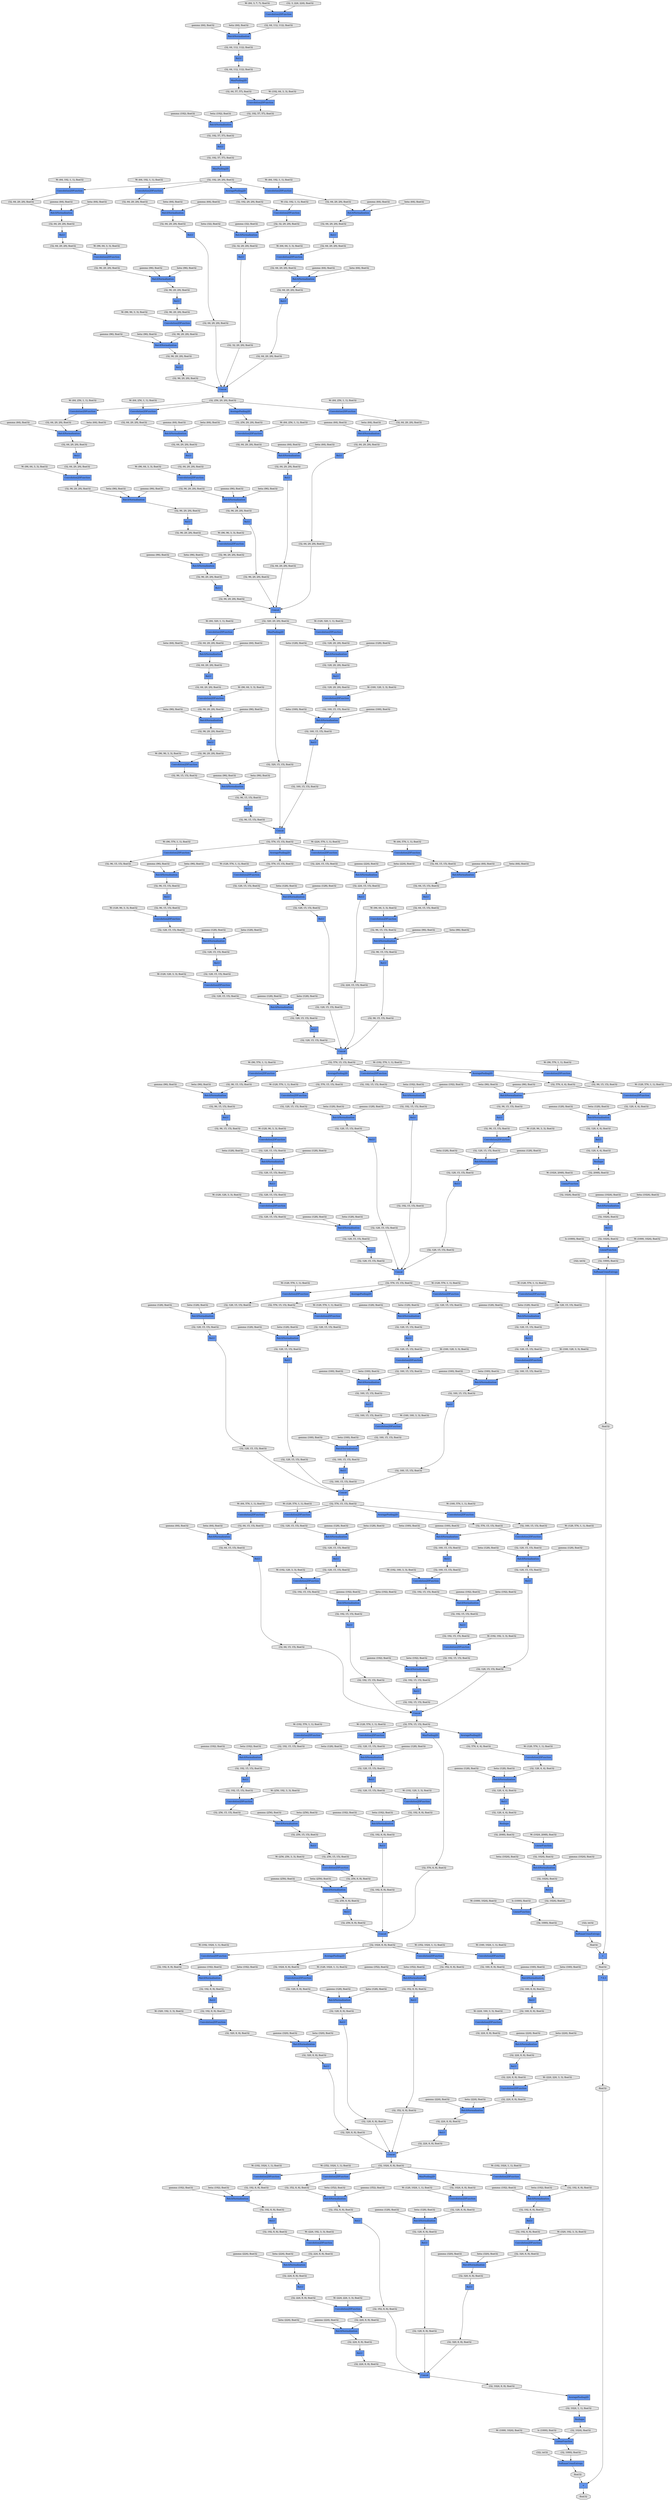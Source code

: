 digraph graphname{rankdir=TB;139944973762632 [label="(32, 352, 8, 8), float32",shape="octagon",fillcolor="#E0E0E0",style="filled"];139944973926472 [label="AveragePooling2D",shape="record",fillcolor="#6495ED",style="filled"];139945837854792 [label="gamma: (96), float32",shape="octagon",fillcolor="#E0E0E0",style="filled"];139944973762744 [label="Convolution2DFunction",shape="record",fillcolor="#6495ED",style="filled"];139944973926584 [label="(32, 128, 15, 15), float32",shape="octagon",fillcolor="#E0E0E0",style="filled"];139945837953320 [label="W: (128, 576, 1, 1), float32",shape="octagon",fillcolor="#E0E0E0",style="filled"];139944986116392 [label="(32, 128, 29, 29), float32",shape="octagon",fillcolor="#E0E0E0",style="filled"];139944973926808 [label="(32, 128, 15, 15), float32",shape="octagon",fillcolor="#E0E0E0",style="filled"];139944986116504 [label="(32, 96, 29, 29), float32",shape="octagon",fillcolor="#E0E0E0",style="filled"];139945837855184 [label="beta: (96), float32",shape="octagon",fillcolor="#E0E0E0",style="filled"];139945837953600 [label="W: (160, 128, 3, 3), float32",shape="octagon",fillcolor="#E0E0E0",style="filled"];139944973926976 [label="(32, 128, 15, 15), float32",shape="octagon",fillcolor="#E0E0E0",style="filled"];139944986116672 [label="(32, 256, 29, 29), float32",shape="octagon",fillcolor="#E0E0E0",style="filled"];139944973927032 [label="ReLU",shape="record",fillcolor="#6495ED",style="filled"];139944973763248 [label="(32, 352, 8, 8), float32",shape="octagon",fillcolor="#E0E0E0",style="filled"];139944986116784 [label="Concat",shape="record",fillcolor="#6495ED",style="filled"];139945837855464 [label="W: (64, 576, 1, 1), float32",shape="octagon",fillcolor="#E0E0E0",style="filled"];139944973763360 [label="Convolution2DFunction",shape="record",fillcolor="#6495ED",style="filled"];139944986116896 [label="Convolution2DFunction",shape="record",fillcolor="#6495ED",style="filled"];139944973763472 [label="(32, 192, 8, 8), float32",shape="octagon",fillcolor="#E0E0E0",style="filled"];139945837953992 [label="W: (160, 160, 3, 3), float32",shape="octagon",fillcolor="#E0E0E0",style="filled"];139944973927424 [label="(32, 576, 4, 4), float32",shape="octagon",fillcolor="#E0E0E0",style="filled"];139945837855744 [label="W: (96, 64, 3, 3), float32",shape="octagon",fillcolor="#E0E0E0",style="filled"];139944986117120 [label="(32, 64, 29, 29), float32",shape="octagon",fillcolor="#E0E0E0",style="filled"];139944973763640 [label="(32, 192, 8, 8), float32",shape="octagon",fillcolor="#E0E0E0",style="filled"];139944973763696 [label="ReLU",shape="record",fillcolor="#6495ED",style="filled"];139944973927536 [label="(32, 128, 15, 15), float32",shape="octagon",fillcolor="#E0E0E0",style="filled"];139944986117232 [label="(32, 64, 29, 29), float32",shape="octagon",fillcolor="#E0E0E0",style="filled"];139944973763752 [label="BatchNormalization",shape="record",fillcolor="#6495ED",style="filled"];139944986117288 [label="ReLU",shape="record",fillcolor="#6495ED",style="filled"];139944986117344 [label="BatchNormalization",shape="record",fillcolor="#6495ED",style="filled"];139944973927704 [label="(32, 576, 15, 15), float32",shape="octagon",fillcolor="#E0E0E0",style="filled"];139945837954384 [label="gamma: (128), float32",shape="octagon",fillcolor="#E0E0E0",style="filled"];139944973927816 [label="Concat",shape="record",fillcolor="#6495ED",style="filled"];139944973927928 [label="Convolution2DFunction",shape="record",fillcolor="#6495ED",style="filled"];139945837856248 [label="W: (96, 576, 1, 1), float32",shape="octagon",fillcolor="#E0E0E0",style="filled"];139944973764144 [label="Convolution2DFunction",shape="record",fillcolor="#6495ED",style="filled"];139944973764256 [label="(32, 192, 8, 8), float32",shape="octagon",fillcolor="#E0E0E0",style="filled"];139945837954776 [label="beta: (128), float32",shape="octagon",fillcolor="#E0E0E0",style="filled"];139944973928152 [label="(32, 128, 15, 15), float32",shape="octagon",fillcolor="#E0E0E0",style="filled"];139945837856528 [label="W: (128, 96, 3, 3), float32",shape="octagon",fillcolor="#E0E0E0",style="filled"];139944986117904 [label="(32, 64, 29, 29), float32",shape="octagon",fillcolor="#E0E0E0",style="filled"];139944973764480 [label="(32, 320, 8, 8), float32",shape="octagon",fillcolor="#E0E0E0",style="filled"];139944973928320 [label="(32, 128, 15, 15), float32",shape="octagon",fillcolor="#E0E0E0",style="filled"];139944973928376 [label="ReLU",shape="record",fillcolor="#6495ED",style="filled"];139944986118072 [label="Convolution2DFunction",shape="record",fillcolor="#6495ED",style="filled"];139944973764592 [label="(32, 320, 8, 8), float32",shape="octagon",fillcolor="#E0E0E0",style="filled"];139944973928432 [label="BatchNormalization",shape="record",fillcolor="#6495ED",style="filled"];139944986118128 [label="(32, 320, 29, 29), float32",shape="octagon",fillcolor="#E0E0E0",style="filled"];139944973764648 [label="ReLU",shape="record",fillcolor="#6495ED",style="filled"];139945837955112 [label="gamma: (160), float32",shape="octagon",fillcolor="#E0E0E0",style="filled"];139944986118184 [label="(32, 128, 29, 29), float32",shape="octagon",fillcolor="#E0E0E0",style="filled"];139944973764704 [label="BatchNormalization",shape="record",fillcolor="#6495ED",style="filled"];139945837856920 [label="W: (128, 128, 3, 3), float32",shape="octagon",fillcolor="#E0E0E0",style="filled"];139944986118296 [label="ReLU",shape="record",fillcolor="#6495ED",style="filled"];139944973764816 [label="Convolution2DFunction",shape="record",fillcolor="#6495ED",style="filled"];139944986118352 [label="BatchNormalization",shape="record",fillcolor="#6495ED",style="filled"];139944986118408 [label="Convolution2DFunction",shape="record",fillcolor="#6495ED",style="filled"];139945837955504 [label="beta: (160), float32",shape="octagon",fillcolor="#E0E0E0",style="filled"];139944973765096 [label="AveragePooling2D",shape="record",fillcolor="#6495ED",style="filled"];139944973928936 [label="(32, 128, 15, 15), float32",shape="octagon",fillcolor="#E0E0E0",style="filled"];139945837857312 [label="gamma: (64), float32",shape="octagon",fillcolor="#E0E0E0",style="filled"];139944973765208 [label="(32, 320, 8, 8), float32",shape="octagon",fillcolor="#E0E0E0",style="filled"];139944973929104 [label="Convolution2DFunction",shape="record",fillcolor="#6495ED",style="filled"];139944973929160 [label="(32, 576, 15, 15), float32",shape="octagon",fillcolor="#E0E0E0",style="filled"];139944973765376 [label="(32, 192, 8, 8), float32",shape="octagon",fillcolor="#E0E0E0",style="filled"];139945837955840 [label="gamma: (128), float32",shape="octagon",fillcolor="#E0E0E0",style="filled"];139944973929216 [label="Reshape",shape="record",fillcolor="#6495ED",style="filled"];139944973929272 [label="Convolution2DFunction",shape="record",fillcolor="#6495ED",style="filled"];139944986118912 [label="Convolution2DFunction",shape="record",fillcolor="#6495ED",style="filled"];139944986119024 [label="(32, 128, 29, 29), float32",shape="octagon",fillcolor="#E0E0E0",style="filled"];139944973765544 [label="(32, 192, 8, 8), float32",shape="octagon",fillcolor="#E0E0E0",style="filled"];139945837857704 [label="beta: (64), float32",shape="octagon",fillcolor="#E0E0E0",style="filled"];139944973765600 [label="ReLU",shape="record",fillcolor="#6495ED",style="filled"];139944973765656 [label="BatchNormalization",shape="record",fillcolor="#6495ED",style="filled"];139944973929496 [label="(32, 128, 4, 4), float32",shape="octagon",fillcolor="#E0E0E0",style="filled"];139944986119248 [label="(32, 160, 15, 15), float32",shape="octagon",fillcolor="#E0E0E0",style="filled"];139945837956232 [label="beta: (128), float32",shape="octagon",fillcolor="#E0E0E0",style="filled"];139944973929664 [label="(32, 128, 4, 4), float32",shape="octagon",fillcolor="#E0E0E0",style="filled"];139944986119360 [label="(32, 160, 15, 15), float32",shape="octagon",fillcolor="#E0E0E0",style="filled"];139944973929720 [label="ReLU",shape="record",fillcolor="#6495ED",style="filled"];139945837858040 [label="gamma: (96), float32",shape="octagon",fillcolor="#E0E0E0",style="filled"];139944986119416 [label="ReLU",shape="record",fillcolor="#6495ED",style="filled"];139944973929776 [label="BatchNormalization",shape="record",fillcolor="#6495ED",style="filled"];139944986119472 [label="BatchNormalization",shape="record",fillcolor="#6495ED",style="filled"];139944973766048 [label="Convolution2DFunction",shape="record",fillcolor="#6495ED",style="filled"];139944986119584 [label="(32, 64, 29, 29), float32",shape="octagon",fillcolor="#E0E0E0",style="filled"];139945837956568 [label="gamma: (160), float32",shape="octagon",fillcolor="#E0E0E0",style="filled"];139944973766160 [label="(32, 192, 8, 8), float32",shape="octagon",fillcolor="#E0E0E0",style="filled"];139945837858432 [label="beta: (96), float32",shape="octagon",fillcolor="#E0E0E0",style="filled"];139944973930168 [label="LinearFunction",shape="record",fillcolor="#6495ED",style="filled"];139944973766440 [label="(32, 224, 8, 8), float32",shape="octagon",fillcolor="#E0E0E0",style="filled"];139944973930280 [label="(32, 128, 4, 4), float32",shape="octagon",fillcolor="#E0E0E0",style="filled"];139944986119976 [label="(32, 160, 15, 15), float32",shape="octagon",fillcolor="#E0E0E0",style="filled"];139945837956960 [label="beta: (160), float32",shape="octagon",fillcolor="#E0E0E0",style="filled"];139944973766552 [label="ReLU",shape="record",fillcolor="#6495ED",style="filled"];139944973930392 [label="BatchNormalization",shape="record",fillcolor="#6495ED",style="filled"];139944986120088 [label="ReLU",shape="record",fillcolor="#6495ED",style="filled"];139944973766608 [label="BatchNormalization",shape="record",fillcolor="#6495ED",style="filled"];139945837858768 [label="gamma: (96), float32",shape="octagon",fillcolor="#E0E0E0",style="filled"];139944986120144 [label="BatchNormalization",shape="record",fillcolor="#6495ED",style="filled"];139944973733960 [label="(32, 160, 8, 8), float32",shape="octagon",fillcolor="#E0E0E0",style="filled"];139944974159944 [label="(32, 128, 15, 15), float32",shape="octagon",fillcolor="#E0E0E0",style="filled"];139944973701248 [label="(32, 352, 8, 8), float32",shape="octagon",fillcolor="#E0E0E0",style="filled"];139945837826176 [label="W: (64, 320, 1, 1), float32",shape="octagon",fillcolor="#E0E0E0",style="filled"];139945836875960 [label="beta: (224), float32",shape="octagon",fillcolor="#E0E0E0",style="filled"];139942703534264 [label="gamma: (64), float32",shape="octagon",fillcolor="#E0E0E0",style="filled"];139944974160112 [label="Convolution2DFunction",shape="record",fillcolor="#6495ED",style="filled"];139944973701360 [label="(32, 256, 8, 8), float32",shape="octagon",fillcolor="#E0E0E0",style="filled"];139945838022896 [label="W: (64, 576, 1, 1), float32",shape="octagon",fillcolor="#E0E0E0",style="filled"];139944974160168 [label="(32, 576, 15, 15), float32",shape="octagon",fillcolor="#E0E0E0",style="filled"];139944974160224 [label="(32, 576, 4, 4), float32",shape="octagon",fillcolor="#E0E0E0",style="filled"];139944974061920 [label="(32, 160, 15, 15), float32",shape="octagon",fillcolor="#E0E0E0",style="filled"];139942703534432 [label="beta: (32), float32",shape="octagon",fillcolor="#E0E0E0",style="filled"];139945836876184 [label="W: (352, 1024, 1, 1), float32",shape="octagon",fillcolor="#E0E0E0",style="filled"];139944973734296 [label="Convolution2DFunction",shape="record",fillcolor="#6495ED",style="filled"];139944973701528 [label="(32, 576, 8, 8), float32",shape="octagon",fillcolor="#E0E0E0",style="filled"];139944974160280 [label="Convolution2DFunction",shape="record",fillcolor="#6495ED",style="filled"];139944974062032 [label="Convolution2DFunction",shape="record",fillcolor="#6495ED",style="filled"];139945837826456 [label="W: (96, 64, 3, 3), float32",shape="octagon",fillcolor="#E0E0E0",style="filled"];139944973734408 [label="(32, 160, 8, 8), float32",shape="octagon",fillcolor="#E0E0E0",style="filled"];139944973701696 [label="Concat",shape="record",fillcolor="#6495ED",style="filled"];139944974062144 [label="(32, 128, 15, 15), float32",shape="octagon",fillcolor="#E0E0E0",style="filled"];139942703534656 [label="beta: (64), float32",shape="octagon",fillcolor="#E0E0E0",style="filled"];139944974160504 [label="(32, 128, 4, 4), float32",shape="octagon",fillcolor="#E0E0E0",style="filled"];139945838023288 [label="gamma: (64), float32",shape="octagon",fillcolor="#E0E0E0",style="filled"];139944973734632 [label="(32, 224, 8, 8), float32",shape="octagon",fillcolor="#E0E0E0",style="filled"];139944974062312 [label="(32, 128, 15, 15), float32",shape="octagon",fillcolor="#E0E0E0",style="filled"];139945836876576 [label="gamma: (352), float32",shape="octagon",fillcolor="#E0E0E0",style="filled"];139944973701920 [label="Convolution2DFunction",shape="record",fillcolor="#6495ED",style="filled"];139944974160672 [label="(32, 128, 4, 4), float32",shape="octagon",fillcolor="#E0E0E0",style="filled"];139944974160728 [label="ReLU",shape="record",fillcolor="#6495ED",style="filled"];139944973734744 [label="(32, 224, 8, 8), float32",shape="octagon",fillcolor="#E0E0E0",style="filled"];139944973701976 [label="(32, 1024, 8, 8), float32",shape="octagon",fillcolor="#E0E0E0",style="filled"];139944974062368 [label="ReLU",shape="record",fillcolor="#6495ED",style="filled"];139944973734800 [label="ReLU",shape="record",fillcolor="#6495ED",style="filled"];139944973702032 [label="(32, 352, 8, 8), float32",shape="octagon",fillcolor="#E0E0E0",style="filled"];139944974160784 [label="BatchNormalization",shape="record",fillcolor="#6495ED",style="filled"];139944973734856 [label="BatchNormalization",shape="record",fillcolor="#6495ED",style="filled"];139942703534992 [label="gamma: (64), float32",shape="octagon",fillcolor="#E0E0E0",style="filled"];139945838023680 [label="beta: (64), float32",shape="octagon",fillcolor="#E0E0E0",style="filled"];139944973702200 [label="ReLU",shape="record",fillcolor="#6495ED",style="filled"];139944973702256 [label="BatchNormalization",shape="record",fillcolor="#6495ED",style="filled"];139945836876968 [label="beta: (352), float32",shape="octagon",fillcolor="#E0E0E0",style="filled"];139944973702312 [label="Convolution2DFunction",shape="record",fillcolor="#6495ED",style="filled"];139944974062760 [label="Convolution2DFunction",shape="record",fillcolor="#6495ED",style="filled"];139945837827240 [label="gamma: (128), float32",shape="octagon",fillcolor="#E0E0E0",style="filled"];139945838023904 [label="W: (128, 576, 1, 1), float32",shape="octagon",fillcolor="#E0E0E0",style="filled"];139944974161176 [label="LinearFunction",shape="record",fillcolor="#6495ED",style="filled"];139944974062872 [label="(32, 128, 15, 15), float32",shape="octagon",fillcolor="#E0E0E0",style="filled"];139942703535384 [label="beta: (64), float32",shape="octagon",fillcolor="#E0E0E0",style="filled"];139944973735248 [label="AveragePooling2D",shape="record",fillcolor="#6495ED",style="filled"];139945836877192 [label="W: (128, 1024, 1, 1), float32",shape="octagon",fillcolor="#E0E0E0",style="filled"];139944974161288 [label="(32, 128, 4, 4), float32",shape="octagon",fillcolor="#E0E0E0",style="filled"];139944973735360 [label="(32, 224, 8, 8), float32",shape="octagon",fillcolor="#E0E0E0",style="filled"];139944974161400 [label="BatchNormalization",shape="record",fillcolor="#6495ED",style="filled"];139945838024184 [label="gamma: (128), float32",shape="octagon",fillcolor="#E0E0E0",style="filled"];139944974063096 [label="(32, 160, 15, 15), float32",shape="octagon",fillcolor="#E0E0E0",style="filled"];139945837827632 [label="beta: (128), float32",shape="octagon",fillcolor="#E0E0E0",style="filled"];139944973735528 [label="(32, 224, 8, 8), float32",shape="octagon",fillcolor="#E0E0E0",style="filled"];139944974161512 [label="(32, 2048), float32",shape="octagon",fillcolor="#E0E0E0",style="filled"];139942703535720 [label="gamma: (64), float32",shape="octagon",fillcolor="#E0E0E0",style="filled"];139944973702816 [label="(32, 352, 8, 8), float32",shape="octagon",fillcolor="#E0E0E0",style="filled"];139944974161568 [label="LinearFunction",shape="record",fillcolor="#6495ED",style="filled"];139944974063264 [label="(32, 160, 15, 15), float32",shape="octagon",fillcolor="#E0E0E0",style="filled"];139944974063320 [label="ReLU",shape="record",fillcolor="#6495ED",style="filled"];139944974063376 [label="BatchNormalization",shape="record",fillcolor="#6495ED",style="filled"];139945836877584 [label="gamma: (128), float32",shape="octagon",fillcolor="#E0E0E0",style="filled"];139944973735696 [label="(32, 224, 8, 8), float32",shape="octagon",fillcolor="#E0E0E0",style="filled"];139944973702928 [label="Convolution2DFunction",shape="record",fillcolor="#6495ED",style="filled"];139944973735752 [label="ReLU",shape="record",fillcolor="#6495ED",style="filled"];139944974161736 [label="ReLU",shape="record",fillcolor="#6495ED",style="filled"];139944973735808 [label="BatchNormalization",shape="record",fillcolor="#6495ED",style="filled"];139944973703040 [label="(32, 192, 8, 8), float32",shape="octagon",fillcolor="#E0E0E0",style="filled"];139944974161792 [label="(32, 1024), float32",shape="octagon",fillcolor="#E0E0E0",style="filled"];139944974161848 [label="(32, 1024), float32",shape="octagon",fillcolor="#E0E0E0",style="filled"];139945837827968 [label="gamma: (160), float32",shape="octagon",fillcolor="#E0E0E0",style="filled"];139945838024688 [label="beta: (128), float32",shape="octagon",fillcolor="#E0E0E0",style="filled"];139942703536112 [label="beta: (64), float32",shape="octagon",fillcolor="#E0E0E0",style="filled"];139944973703208 [label="(32, 192, 8, 8), float32",shape="octagon",fillcolor="#E0E0E0",style="filled"];139944973703264 [label="ReLU",shape="record",fillcolor="#6495ED",style="filled"];139945836877976 [label="beta: (128), float32",shape="octagon",fillcolor="#E0E0E0",style="filled"];139944973703320 [label="BatchNormalization",shape="record",fillcolor="#6495ED",style="filled"];139944974162072 [label="SoftmaxCrossEntropy",shape="record",fillcolor="#6495ED",style="filled"];139944974063768 [label="AveragePooling2D",shape="record",fillcolor="#6495ED",style="filled"];139945838024968 [label="W: (128, 576, 1, 1), float32",shape="octagon",fillcolor="#E0E0E0",style="filled"];139944974063880 [label="(32, 160, 15, 15), float32",shape="octagon",fillcolor="#E0E0E0",style="filled"];139945837828360 [label="beta: (160), float32",shape="octagon",fillcolor="#E0E0E0",style="filled"];139945836878144 [label="W: (1000, 1024), float32",shape="octagon",fillcolor="#E0E0E0",style="filled"];139942703536448 [label="gamma: (96), float32",shape="octagon",fillcolor="#E0E0E0",style="filled"];139945003194688 [label="Convolution2DFunction",shape="record",fillcolor="#6495ED",style="filled"];139944973736312 [label="(32, 224, 8, 8), float32",shape="octagon",fillcolor="#E0E0E0",style="filled"];139944974064048 [label="(32, 160, 15, 15), float32",shape="octagon",fillcolor="#E0E0E0",style="filled"];139944973795224 [label="_ + _",shape="record",fillcolor="#6495ED",style="filled"];139944973736424 [label="(32, 1024, 8, 8), float32",shape="octagon",fillcolor="#E0E0E0",style="filled"];139945836878368 [label="b: (1000), float32",shape="octagon",fillcolor="#E0E0E0",style="filled"];139944973703712 [label="Convolution2DFunction",shape="record",fillcolor="#6495ED",style="filled"];139944974162464 [label="(32, 1024), float32",shape="octagon",fillcolor="#E0E0E0",style="filled"];139944973736536 [label="Concat",shape="record",fillcolor="#6495ED",style="filled"];139945838025248 [label="W: (192, 128, 3, 3), float32",shape="octagon",fillcolor="#E0E0E0",style="filled"];139944974064216 [label="(32, 160, 15, 15), float32",shape="octagon",fillcolor="#E0E0E0",style="filled"];139945837828696 [label="gamma: (64), float32",shape="octagon",fillcolor="#E0E0E0",style="filled"];139944973703824 [label="(32, 192, 8, 8), float32",shape="octagon",fillcolor="#E0E0E0",style="filled"];139944974064272 [label="ReLU",shape="record",fillcolor="#6495ED",style="filled"];139944973736648 [label="Convolution2DFunction",shape="record",fillcolor="#6495ED",style="filled"];139944974162632 [label="(32, 1000), float32",shape="octagon",fillcolor="#E0E0E0",style="filled"];139944974064328 [label="BatchNormalization",shape="record",fillcolor="#6495ED",style="filled"];139942703536840 [label="beta: (96), float32",shape="octagon",fillcolor="#E0E0E0",style="filled"];139944974162744 [label="Convolution2DFunction",shape="record",fillcolor="#6495ED",style="filled"];139944973704048 [label="(32, 320, 8, 8), float32",shape="octagon",fillcolor="#E0E0E0",style="filled"];139944974162800 [label="(32), int32",shape="octagon",fillcolor="#E0E0E0",style="filled"];139945836878704 [label="W: (128, 576, 1, 1), float32",shape="octagon",fillcolor="#E0E0E0",style="filled"];139944973736872 [label="(32, 128, 8, 8), float32",shape="octagon",fillcolor="#E0E0E0",style="filled"];139944973704160 [label="(32, 320, 8, 8), float32",shape="octagon",fillcolor="#E0E0E0",style="filled"];139945837829088 [label="beta: (64), float32",shape="octagon",fillcolor="#E0E0E0",style="filled"];139944973704216 [label="ReLU",shape="record",fillcolor="#6495ED",style="filled"];139945838025752 [label="W: (192, 576, 1, 1), float32",shape="octagon",fillcolor="#E0E0E0",style="filled"];139942703537176 [label="gamma: (96), float32",shape="octagon",fillcolor="#E0E0E0",style="filled"];139944973704272 [label="BatchNormalization",shape="record",fillcolor="#6495ED",style="filled"];139944973737040 [label="(32, 128, 8, 8), float32",shape="octagon",fillcolor="#E0E0E0",style="filled"];139944973737096 [label="ReLU",shape="record",fillcolor="#6495ED",style="filled"];139944974064776 [label="Convolution2DFunction",shape="record",fillcolor="#6495ED",style="filled"];139944973737152 [label="BatchNormalization",shape="record",fillcolor="#6495ED",style="filled"];139944974064888 [label="(32, 160, 15, 15), float32",shape="octagon",fillcolor="#E0E0E0",style="filled"];139945836879096 [label="gamma: (128), float32",shape="octagon",fillcolor="#E0E0E0",style="filled"];139944973737264 [label="ReLU",shape="record",fillcolor="#6495ED",style="filled"];139944974163248 [label="float32",shape="octagon",fillcolor="#E0E0E0",style="filled"];139945838026032 [label="W: (256, 192, 3, 3), float32",shape="octagon",fillcolor="#E0E0E0",style="filled"];139945837829424 [label="gamma: (96), float32",shape="octagon",fillcolor="#E0E0E0",style="filled"];139944974163360 [label="(32, 128, 15, 15), float32",shape="octagon",fillcolor="#E0E0E0",style="filled"];139944974065056 [label="(32, 576, 15, 15), float32",shape="octagon",fillcolor="#E0E0E0",style="filled"];139942703537568 [label="beta: (96), float32",shape="octagon",fillcolor="#E0E0E0",style="filled"];139944974163472 [label="(32, 128, 15, 15), float32",shape="octagon",fillcolor="#E0E0E0",style="filled"];139944974065168 [label="Concat",shape="record",fillcolor="#6495ED",style="filled"];139944973737544 [label="(32, 352, 8, 8), float32",shape="octagon",fillcolor="#E0E0E0",style="filled"];139944973704776 [label="(32, 320, 8, 8), float32",shape="octagon",fillcolor="#E0E0E0",style="filled"];139944974163584 [label="ReLU",shape="record",fillcolor="#6495ED",style="filled"];139944974065280 [label="Convolution2DFunction",shape="record",fillcolor="#6495ED",style="filled"];139945836879488 [label="beta: (128), float32",shape="octagon",fillcolor="#E0E0E0",style="filled"];139944973737656 [label="(32, 128, 8, 8), float32",shape="octagon",fillcolor="#E0E0E0",style="filled"];139944973704888 [label="Convolution2DFunction",shape="record",fillcolor="#6495ED",style="filled"];139945838026424 [label="W: (256, 256, 3, 3), float32",shape="octagon",fillcolor="#E0E0E0",style="filled"];139944974163640 [label="BatchNormalization",shape="record",fillcolor="#6495ED",style="filled"];139944974163696 [label="Convolution2DFunction",shape="record",fillcolor="#6495ED",style="filled"];139945837829816 [label="beta: (96), float32",shape="octagon",fillcolor="#E0E0E0",style="filled"];139942703537792 [label="W: (64, 192, 1, 1), float32",shape="octagon",fillcolor="#E0E0E0",style="filled"];139944973737768 [label="Reshape",shape="record",fillcolor="#6495ED",style="filled"];139944973737824 [label="(32, 1024, 8, 8), float32",shape="octagon",fillcolor="#E0E0E0",style="filled"];139944973705056 [label="(32, 160, 8, 8), float32",shape="octagon",fillcolor="#E0E0E0",style="filled"];139944974065504 [label="(32, 128, 15, 15), float32",shape="octagon",fillcolor="#E0E0E0",style="filled"];139944973705112 [label="ReLU",shape="record",fillcolor="#6495ED",style="filled"];139944974065560 [label="ReLU",shape="record",fillcolor="#6495ED",style="filled"];139945836879712 [label="W: (1024, 2048), float32",shape="octagon",fillcolor="#E0E0E0",style="filled"];139942703538072 [label="W: (64, 256, 1, 1), float32",shape="octagon",fillcolor="#E0E0E0",style="filled"];139944974065616 [label="BatchNormalization",shape="record",fillcolor="#6495ED",style="filled"];139944973705168 [label="BatchNormalization",shape="record",fillcolor="#6495ED",style="filled"];139944973737936 [label="BatchNormalization",shape="record",fillcolor="#6495ED",style="filled"];139944974131328 [label="(32, 160, 15, 15), float32",shape="octagon",fillcolor="#E0E0E0",style="filled"];139945837928576 [label="gamma: (128), float32",shape="octagon",fillcolor="#E0E0E0",style="filled"];139944974000256 [label="(32, 96, 15, 15), float32",shape="octagon",fillcolor="#E0E0E0",style="filled"];139944973672632 [label="Convolution2DFunction",shape="record",fillcolor="#6495ED",style="filled"];139944974131384 [label="Convolution2DFunction",shape="record",fillcolor="#6495ED",style="filled"];139944973672744 [label="(32, 128, 15, 15), float32",shape="octagon",fillcolor="#E0E0E0",style="filled"];139944974000480 [label="(32, 128, 15, 15), float32",shape="octagon",fillcolor="#E0E0E0",style="filled"];139945836814800 [label="W: (160, 1024, 1, 1), float32",shape="octagon",fillcolor="#E0E0E0",style="filled"];139944974000592 [label="(32, 128, 15, 15), float32",shape="octagon",fillcolor="#E0E0E0",style="filled"];139944973672968 [label="(32, 192, 8, 8), float32",shape="octagon",fillcolor="#E0E0E0",style="filled"];139944974131720 [label="Convolution2DFunction",shape="record",fillcolor="#6495ED",style="filled"];139944974000648 [label="ReLU",shape="record",fillcolor="#6495ED",style="filled"];139945837928968 [label="beta: (128), float32",shape="octagon",fillcolor="#E0E0E0",style="filled"];139944974000704 [label="BatchNormalization",shape="record",fillcolor="#6495ED",style="filled"];139944974131832 [label="(32, 160, 15, 15), float32",shape="octagon",fillcolor="#E0E0E0",style="filled"];139944973673136 [label="(32, 192, 8, 8), float32",shape="octagon",fillcolor="#E0E0E0",style="filled"];139944974000816 [label="Convolution2DFunction",shape="record",fillcolor="#6495ED",style="filled"];139945836815080 [label="W: (224, 160, 3, 3), float32",shape="octagon",fillcolor="#E0E0E0",style="filled"];139944973673192 [label="ReLU",shape="record",fillcolor="#6495ED",style="filled"];139944973673248 [label="BatchNormalization",shape="record",fillcolor="#6495ED",style="filled"];139945837929304 [label="gamma: (128), float32",shape="octagon",fillcolor="#E0E0E0",style="filled"];139944973673360 [label="Convolution2DFunction",shape="record",fillcolor="#6495ED",style="filled"];139944974132112 [label="(32, 192, 15, 15), float32",shape="octagon",fillcolor="#E0E0E0",style="filled"];139944974001096 [label="ReLU",shape="record",fillcolor="#6495ED",style="filled"];139944974132280 [label="(32, 192, 15, 15), float32",shape="octagon",fillcolor="#E0E0E0",style="filled"];139944974001208 [label="(32, 128, 15, 15), float32",shape="octagon",fillcolor="#E0E0E0",style="filled"];139945836815472 [label="W: (224, 224, 3, 3), float32",shape="octagon",fillcolor="#E0E0E0",style="filled"];139944974132336 [label="ReLU",shape="record",fillcolor="#6495ED",style="filled"];139944974132392 [label="BatchNormalization",shape="record",fillcolor="#6495ED",style="filled"];139945837929696 [label="beta: (128), float32",shape="octagon",fillcolor="#E0E0E0",style="filled"];139944974001376 [label="(32, 96, 15, 15), float32",shape="octagon",fillcolor="#E0E0E0",style="filled"];139942703441120 [label="gamma: (32), float32",shape="octagon",fillcolor="#E0E0E0",style="filled"];139944973673752 [label="(32, 192, 8, 8), float32",shape="octagon",fillcolor="#E0E0E0",style="filled"];139944974001544 [label="(32, 96, 15, 15), float32",shape="octagon",fillcolor="#E0E0E0",style="filled"];139944973673920 [label="(32, 192, 15, 15), float32",shape="octagon",fillcolor="#E0E0E0",style="filled"];139944974001600 [label="ReLU",shape="record",fillcolor="#6495ED",style="filled"];139945837929920 [label="W: (192, 576, 1, 1), float32",shape="octagon",fillcolor="#E0E0E0",style="filled"];139945836815864 [label="gamma: (192), float32",shape="octagon",fillcolor="#E0E0E0",style="filled"];139944974001656 [label="BatchNormalization",shape="record",fillcolor="#6495ED",style="filled"];139944973674088 [label="(32, 192, 15, 15), float32",shape="octagon",fillcolor="#E0E0E0",style="filled"];139944974132840 [label="AveragePooling2D",shape="record",fillcolor="#6495ED",style="filled"];139944973674144 [label="ReLU",shape="record",fillcolor="#6495ED",style="filled"];139944973674200 [label="BatchNormalization",shape="record",fillcolor="#6495ED",style="filled"];139944974132952 [label="(32, 192, 15, 15), float32",shape="octagon",fillcolor="#E0E0E0",style="filled"];139942703441680 [label="W: (32, 192, 1, 1), float32",shape="octagon",fillcolor="#E0E0E0",style="filled"];139945837930312 [label="gamma: (192), float32",shape="octagon",fillcolor="#E0E0E0",style="filled"];139945836816256 [label="beta: (192), float32",shape="octagon",fillcolor="#E0E0E0",style="filled"];139944974133120 [label="(32, 192, 15, 15), float32",shape="octagon",fillcolor="#E0E0E0",style="filled"];139944974002048 [label="Convolution2DFunction",shape="record",fillcolor="#6495ED",style="filled"];139944974002160 [label="(32, 96, 15, 15), float32",shape="octagon",fillcolor="#E0E0E0",style="filled"];139944974133288 [label="(32, 192, 15, 15), float32",shape="octagon",fillcolor="#E0E0E0",style="filled"];139944974133344 [label="ReLU",shape="record",fillcolor="#6495ED",style="filled"];139942703442016 [label="beta: (64), float32",shape="octagon",fillcolor="#E0E0E0",style="filled"];139944973674648 [label="Convolution2DFunction",shape="record",fillcolor="#6495ED",style="filled"];139944974133400 [label="BatchNormalization",shape="record",fillcolor="#6495ED",style="filled"];139945836816592 [label="gamma: (320), float32",shape="octagon",fillcolor="#E0E0E0",style="filled"];139944974002384 [label="(32, 128, 15, 15), float32",shape="octagon",fillcolor="#E0E0E0",style="filled"];139945837930704 [label="beta: (192), float32",shape="octagon",fillcolor="#E0E0E0",style="filled"];139944973674760 [label="(32, 192, 15, 15), float32",shape="octagon",fillcolor="#E0E0E0",style="filled"];139944974002552 [label="(32, 128, 15, 15), float32",shape="octagon",fillcolor="#E0E0E0",style="filled"];139944974002608 [label="ReLU",shape="record",fillcolor="#6495ED",style="filled"];139945837930928 [label="W: (128, 576, 1, 1), float32",shape="octagon",fillcolor="#E0E0E0",style="filled"];139944973674984 [label="(32, 256, 15, 15), float32",shape="octagon",fillcolor="#E0E0E0",style="filled"];139944974002664 [label="BatchNormalization",shape="record",fillcolor="#6495ED",style="filled"];139945836816984 [label="beta: (320), float32",shape="octagon",fillcolor="#E0E0E0",style="filled"];139944973675152 [label="(32, 256, 15, 15), float32",shape="octagon",fillcolor="#E0E0E0",style="filled"];139944973675208 [label="ReLU",shape="record",fillcolor="#6495ED",style="filled"];139944974133960 [label="(32, 192, 15, 15), float32",shape="octagon",fillcolor="#E0E0E0",style="filled"];139944973675264 [label="BatchNormalization",shape="record",fillcolor="#6495ED",style="filled"];139945837931320 [label="gamma: (128), float32",shape="octagon",fillcolor="#E0E0E0",style="filled"];139944974134128 [label="(32, 576, 15, 15), float32",shape="octagon",fillcolor="#E0E0E0",style="filled"];139944974003056 [label="AveragePooling2D",shape="record",fillcolor="#6495ED",style="filled"];139945836817320 [label="gamma: (160), float32",shape="octagon",fillcolor="#E0E0E0",style="filled"];139944974134240 [label="Concat",shape="record",fillcolor="#6495ED",style="filled"];139944974003168 [label="(32, 128, 15, 15), float32",shape="octagon",fillcolor="#E0E0E0",style="filled"];139942703442968 [label="gamma: (64), float32",shape="octagon",fillcolor="#E0E0E0",style="filled"];139944974134352 [label="Convolution2DFunction",shape="record",fillcolor="#6495ED",style="filled"];139944974003336 [label="(32, 128, 15, 15), float32",shape="octagon",fillcolor="#E0E0E0",style="filled"];139944973675712 [label="MaxPooling2D",shape="record",fillcolor="#6495ED",style="filled"];139945837931712 [label="beta: (128), float32",shape="octagon",fillcolor="#E0E0E0",style="filled"];139945836817712 [label="beta: (160), float32",shape="octagon",fillcolor="#E0E0E0",style="filled"];139944973675824 [label="(32, 256, 15, 15), float32",shape="octagon",fillcolor="#E0E0E0",style="filled"];139944974134576 [label="(32, 128, 15, 15), float32",shape="octagon",fillcolor="#E0E0E0",style="filled"];139944974003560 [label="ReLU",shape="record",fillcolor="#6495ED",style="filled"];139944974003504 [label="(32, 128, 15, 15), float32",shape="octagon",fillcolor="#E0E0E0",style="filled"];139944974134688 [label="(32, 128, 15, 15), float32",shape="octagon",fillcolor="#E0E0E0",style="filled"];139944974003616 [label="BatchNormalization",shape="record",fillcolor="#6495ED",style="filled"];139944973675992 [label="(32, 256, 8, 8), float32",shape="octagon",fillcolor="#E0E0E0",style="filled"];139944974134744 [label="ReLU",shape="record",fillcolor="#6495ED",style="filled"];139945837931992 [label="W: (128, 576, 1, 1), float32",shape="octagon",fillcolor="#E0E0E0",style="filled"];139944974134800 [label="BatchNormalization",shape="record",fillcolor="#6495ED",style="filled"];139944973676104 [label="(32, 256, 8, 8), float32",shape="octagon",fillcolor="#E0E0E0",style="filled"];139945836818048 [label="gamma: (224), float32",shape="octagon",fillcolor="#E0E0E0",style="filled"];139944973676160 [label="ReLU",shape="record",fillcolor="#6495ED",style="filled"];139944973676216 [label="BatchNormalization",shape="record",fillcolor="#6495ED",style="filled"];139945837932272 [label="W: (160, 128, 3, 3), float32",shape="octagon",fillcolor="#E0E0E0",style="filled"];139944974135192 [label="AveragePooling2D",shape="record",fillcolor="#6495ED",style="filled"];139944974004120 [label="(32, 128, 15, 15), float32",shape="octagon",fillcolor="#E0E0E0",style="filled"];139945935843280 [label="(32, 64, 57, 57), float32",shape="octagon",fillcolor="#E0E0E0",style="filled"];139944973971528 [label="(32, 2048), float32",shape="octagon",fillcolor="#E0E0E0",style="filled"];139945836851328 [label="W: (224, 192, 3, 3), float32",shape="octagon",fillcolor="#E0E0E0",style="filled"];139944974102656 [label="(32, 128, 15, 15), float32",shape="octagon",fillcolor="#E0E0E0",style="filled"];139944973971584 [label="LinearFunction",shape="record",fillcolor="#6495ED",style="filled"];139944974037120 [label="(32, 576, 15, 15), float32",shape="octagon",fillcolor="#E0E0E0",style="filled"];139944974037232 [label="Concat",shape="record",fillcolor="#6495ED",style="filled"];139944973971752 [label="ReLU",shape="record",fillcolor="#6495ED",style="filled"];139944973971808 [label="(32, 1024), float32",shape="octagon",fillcolor="#E0E0E0",style="filled"];139944974037344 [label="Convolution2DFunction",shape="record",fillcolor="#6495ED",style="filled"];139944973971864 [label="(32, 1024), float32",shape="octagon",fillcolor="#E0E0E0",style="filled"];139945836851720 [label="W: (224, 224, 3, 3), float32",shape="octagon",fillcolor="#E0E0E0",style="filled"];139944974037568 [label="(32, 128, 15, 15), float32",shape="octagon",fillcolor="#E0E0E0",style="filled"];139944974103160 [label="(32, 128, 15, 15), float32",shape="octagon",fillcolor="#E0E0E0",style="filled"];139944974103272 [label="(32, 64, 15, 15), float32",shape="octagon",fillcolor="#E0E0E0",style="filled"];139944974037736 [label="(32, 128, 15, 15), float32",shape="octagon",fillcolor="#E0E0E0",style="filled"];139944974037792 [label="ReLU",shape="record",fillcolor="#6495ED",style="filled"];139944974103384 [label="(32, 576, 15, 15), float32",shape="octagon",fillcolor="#E0E0E0",style="filled"];139944974037848 [label="BatchNormalization",shape="record",fillcolor="#6495ED",style="filled"];139945836852112 [label="gamma: (192), float32",shape="octagon",fillcolor="#E0E0E0",style="filled"];139944974103552 [label="(32, 64, 15, 15), float32",shape="octagon",fillcolor="#E0E0E0",style="filled"];139944973972536 [label="(32, 1024), float32",shape="octagon",fillcolor="#E0E0E0",style="filled"];139944974103664 [label="Convolution2DFunction",shape="record",fillcolor="#6495ED",style="filled"];139944973972648 [label="SoftmaxCrossEntropy",shape="record",fillcolor="#6495ED",style="filled"];139944973972704 [label="(32, 1000), float32",shape="octagon",fillcolor="#E0E0E0",style="filled"];139945836852504 [label="beta: (192), float32",shape="octagon",fillcolor="#E0E0E0",style="filled"];139944974038352 [label="(32, 128, 15, 15), float32",shape="octagon",fillcolor="#E0E0E0",style="filled"];139944973972816 [label="Convolution2DFunction",shape="record",fillcolor="#6495ED",style="filled"];139944973972872 [label="(32), int32",shape="octagon",fillcolor="#E0E0E0",style="filled"];139944974038464 [label="(32, 128, 15, 15), float32",shape="octagon",fillcolor="#E0E0E0",style="filled"];139944974038520 [label="ReLU",shape="record",fillcolor="#6495ED",style="filled"];139944974038576 [label="(32, 576, 15, 15), float32",shape="octagon",fillcolor="#E0E0E0",style="filled"];139945836852840 [label="gamma: (320), float32",shape="octagon",fillcolor="#E0E0E0",style="filled"];139944974104168 [label="(32, 64, 15, 15), float32",shape="octagon",fillcolor="#E0E0E0",style="filled"];139945935222432 [label="Convolution2DFunction",shape="record",fillcolor="#6495ED",style="filled"];139944974104280 [label="Convolution2DFunction",shape="record",fillcolor="#6495ED",style="filled"];139944974038744 [label="(32, 128, 15, 15), float32",shape="octagon",fillcolor="#E0E0E0",style="filled"];139944974104392 [label="(32, 128, 15, 15), float32",shape="octagon",fillcolor="#E0E0E0",style="filled"];139944974038856 [label="Convolution2DFunction",shape="record",fillcolor="#6495ED",style="filled"];139945836853232 [label="beta: (320), float32",shape="octagon",fillcolor="#E0E0E0",style="filled"];139944974104560 [label="(32, 128, 15, 15), float32",shape="octagon",fillcolor="#E0E0E0",style="filled"];139944974104616 [label="ReLU",shape="record",fillcolor="#6495ED",style="filled"];139944973973544 [label="Convolution2DFunction",shape="record",fillcolor="#6495ED",style="filled"];139944974104672 [label="BatchNormalization",shape="record",fillcolor="#6495ED",style="filled"];139944973973712 [label="float32",shape="octagon",fillcolor="#E0E0E0",style="filled"];139944974039248 [label="BatchNormalization",shape="record",fillcolor="#6495ED",style="filled"];139945836853568 [label="gamma: (192), float32",shape="octagon",fillcolor="#E0E0E0",style="filled"];139944974039360 [label="(32, 128, 15, 15), float32",shape="octagon",fillcolor="#E0E0E0",style="filled"];139944973973824 [label="(32, 192, 15, 15), float32",shape="octagon",fillcolor="#E0E0E0",style="filled"];139944974039472 [label="Convolution2DFunction",shape="record",fillcolor="#6495ED",style="filled"];139944974105064 [label="Convolution2DFunction",shape="record",fillcolor="#6495ED",style="filled"];139944973973992 [label="(32, 192, 15, 15), float32",shape="octagon",fillcolor="#E0E0E0",style="filled"];139944974039584 [label="(32, 128, 15, 15), float32",shape="octagon",fillcolor="#E0E0E0",style="filled"];139944973974048 [label="ReLU",shape="record",fillcolor="#6495ED",style="filled"];139944974105176 [label="(32, 128, 15, 15), float32",shape="octagon",fillcolor="#E0E0E0",style="filled"];139944973974104 [label="BatchNormalization",shape="record",fillcolor="#6495ED",style="filled"];139945836853960 [label="beta: (192), float32",shape="octagon",fillcolor="#E0E0E0",style="filled"];139944974039752 [label="(32, 128, 15, 15), float32",shape="octagon",fillcolor="#E0E0E0",style="filled"];139944974039808 [label="ReLU",shape="record",fillcolor="#6495ED",style="filled"];139944974039864 [label="BatchNormalization",shape="record",fillcolor="#6495ED",style="filled"];139944974105456 [label="(32, 192, 15, 15), float32",shape="octagon",fillcolor="#E0E0E0",style="filled"];139945836854296 [label="gamma: (224), float32",shape="octagon",fillcolor="#E0E0E0",style="filled"];139944974105624 [label="(32, 192, 15, 15), float32",shape="octagon",fillcolor="#E0E0E0",style="filled"];139944973974552 [label="BatchNormalization",shape="record",fillcolor="#6495ED",style="filled"];139944974105680 [label="ReLU",shape="record",fillcolor="#6495ED",style="filled"];139944974105736 [label="BatchNormalization",shape="record",fillcolor="#6495ED",style="filled"];139944973974664 [label="(32, 192, 15, 15), float32",shape="octagon",fillcolor="#E0E0E0",style="filled"];139944974040256 [label="Convolution2DFunction",shape="record",fillcolor="#6495ED",style="filled"];139944973974776 [label="Convolution2DFunction",shape="record",fillcolor="#6495ED",style="filled"];139944974040368 [label="(32, 128, 15, 15), float32",shape="octagon",fillcolor="#E0E0E0",style="filled"];139944973974888 [label="(32, 96, 15, 15), float32",shape="octagon",fillcolor="#E0E0E0",style="filled"];139945836854688 [label="beta: (224), float32",shape="octagon",fillcolor="#E0E0E0",style="filled"];139944973975000 [label="(32, 96, 15, 15), float32",shape="octagon",fillcolor="#E0E0E0",style="filled"];139944974040592 [label="(32, 160, 15, 15), float32",shape="octagon",fillcolor="#E0E0E0",style="filled"];139944973975056 [label="ReLU",shape="record",fillcolor="#6495ED",style="filled"];139944974106184 [label="Reshape",shape="record",fillcolor="#6495ED",style="filled"];139944973975112 [label="BatchNormalization",shape="record",fillcolor="#6495ED",style="filled"];139944974040760 [label="(32, 160, 15, 15), float32",shape="octagon",fillcolor="#E0E0E0",style="filled"];139944974106296 [label="(32, 192, 15, 15), float32",shape="octagon",fillcolor="#E0E0E0",style="filled"];139945836855024 [label="gamma: (224), float32",shape="octagon",fillcolor="#E0E0E0",style="filled"];139944974040816 [label="ReLU",shape="record",fillcolor="#6495ED",style="filled"];139944974040872 [label="BatchNormalization",shape="record",fillcolor="#6495ED",style="filled"];139944974106464 [label="(32, 160, 15, 15), float32",shape="octagon",fillcolor="#E0E0E0",style="filled"];139944974106520 [label="ReLU",shape="record",fillcolor="#6495ED",style="filled"];139944974040984 [label="BatchNormalization",shape="record",fillcolor="#6495ED",style="filled"];139944974106576 [label="BatchNormalization",shape="record",fillcolor="#6495ED",style="filled"];139944973975504 [label="Convolution2DFunction",shape="record",fillcolor="#6495ED",style="filled"];139944986034248 [label="(32, 64, 29, 29), float32",shape="octagon",fillcolor="#E0E0E0",style="filled"];139945837904000 [label="W: (96, 576, 1, 1), float32",shape="octagon",fillcolor="#E0E0E0",style="filled"];139944986034360 [label="Convolution2DFunction",shape="record",fillcolor="#6495ED",style="filled"];139945838002528 [label="W: (192, 192, 3, 3), float32",shape="octagon",fillcolor="#E0E0E0",style="filled"];139945837805920 [label="beta: (96), float32",shape="octagon",fillcolor="#E0E0E0",style="filled"];139945837904280 [label="W: (128, 96, 3, 3), float32",shape="octagon",fillcolor="#E0E0E0",style="filled"];139944986034584 [label="Convolution2DFunction",shape="record",fillcolor="#6495ED",style="filled"];139944986034640 [label="(32, 64, 29, 29), float32",shape="octagon",fillcolor="#E0E0E0",style="filled"];139944986034696 [label="(32, 96, 29, 29), float32",shape="octagon",fillcolor="#E0E0E0",style="filled"];139944986034752 [label="(32, 96, 29, 29), float32",shape="octagon",fillcolor="#E0E0E0",style="filled"];139945837806256 [label="gamma: (96), float32",shape="octagon",fillcolor="#E0E0E0",style="filled"];139944986034864 [label="(32, 96, 29, 29), float32",shape="octagon",fillcolor="#E0E0E0",style="filled"];139945838002920 [label="gamma: (128), float32",shape="octagon",fillcolor="#E0E0E0",style="filled"];139944986034920 [label="ReLU",shape="record",fillcolor="#6495ED",style="filled"];139944986034976 [label="BatchNormalization",shape="record",fillcolor="#6495ED",style="filled"];139945837904784 [label="W: (96, 576, 1, 1), float32",shape="octagon",fillcolor="#E0E0E0",style="filled"];139945837806648 [label="beta: (96), float32",shape="octagon",fillcolor="#E0E0E0",style="filled"];139944986035256 [label="AveragePooling2D",shape="record",fillcolor="#6495ED",style="filled"];139945838003312 [label="beta: (128), float32",shape="octagon",fillcolor="#E0E0E0",style="filled"];139944986035312 [label="(32, 96, 29, 29), float32",shape="octagon",fillcolor="#E0E0E0",style="filled"];139945837905064 [label="W: (128, 96, 3, 3), float32",shape="octagon",fillcolor="#E0E0E0",style="filled"];139945837806872 [label="W: (64, 256, 1, 1), float32",shape="octagon",fillcolor="#E0E0E0",style="filled"];139944986035480 [label="(32, 96, 29, 29), float32",shape="octagon",fillcolor="#E0E0E0",style="filled"];139944986035536 [label="ReLU",shape="record",fillcolor="#6495ED",style="filled"];139944986035592 [label="BatchNormalization",shape="record",fillcolor="#6495ED",style="filled"];139945838003648 [label="gamma: (192), float32",shape="octagon",fillcolor="#E0E0E0",style="filled"];139945837905456 [label="W: (128, 128, 3, 3), float32",shape="octagon",fillcolor="#E0E0E0",style="filled"];139944986035872 [label="(32, 64, 29, 29), float32",shape="octagon",fillcolor="#E0E0E0",style="filled"];139945837807264 [label="gamma: (64), float32",shape="octagon",fillcolor="#E0E0E0",style="filled"];139944986035928 [label="(32, 96, 29, 29), float32",shape="octagon",fillcolor="#E0E0E0",style="filled"];139944986035984 [label="(32, 192, 29, 29), float32",shape="octagon",fillcolor="#E0E0E0",style="filled"];139945838004040 [label="beta: (192), float32",shape="octagon",fillcolor="#E0E0E0",style="filled"];139944986036040 [label="Concat",shape="record",fillcolor="#6495ED",style="filled"];139944986036096 [label="Convolution2DFunction",shape="record",fillcolor="#6495ED",style="filled"];139945837905848 [label="gamma: (96), float32",shape="octagon",fillcolor="#E0E0E0",style="filled"];139944986036152 [label="(32, 32, 29, 29), float32",shape="octagon",fillcolor="#E0E0E0",style="filled"];139945837807656 [label="beta: (64), float32",shape="octagon",fillcolor="#E0E0E0",style="filled"];139944986036320 [label="(32, 32, 29, 29), float32",shape="octagon",fillcolor="#E0E0E0",style="filled"];139945838004376 [label="gamma: (160), float32",shape="octagon",fillcolor="#E0E0E0",style="filled"];139944986036376 [label="ReLU",shape="record",fillcolor="#6495ED",style="filled"];139944986036432 [label="BatchNormalization",shape="record",fillcolor="#6495ED",style="filled"];139945837807880 [label="W: (64, 256, 1, 1), float32",shape="octagon",fillcolor="#E0E0E0",style="filled"];139945837906240 [label="beta: (96), float32",shape="octagon",fillcolor="#E0E0E0",style="filled"];139944986036712 [label="Convolution2DFunction",shape="record",fillcolor="#6495ED",style="filled"];139945838004768 [label="beta: (160), float32",shape="octagon",fillcolor="#E0E0E0",style="filled"];139944986036768 [label="(32, 32, 29, 29), float32",shape="octagon",fillcolor="#E0E0E0",style="filled"];139945837906576 [label="gamma: (128), float32",shape="octagon",fillcolor="#E0E0E0",style="filled"];139945837808272 [label="gamma: (64), float32",shape="octagon",fillcolor="#E0E0E0",style="filled"];139944986036880 [label="(32, 256, 29, 29), float32",shape="octagon",fillcolor="#E0E0E0",style="filled"];139944986036936 [label="(32, 64, 29, 29), float32",shape="octagon",fillcolor="#E0E0E0",style="filled"];139944986037048 [label="ReLU",shape="record",fillcolor="#6495ED",style="filled"];139945838005104 [label="gamma: (192), float32",shape="octagon",fillcolor="#E0E0E0",style="filled"];139945837906968 [label="beta: (128), float32",shape="octagon",fillcolor="#E0E0E0",style="filled"];139945837808664 [label="beta: (64), float32",shape="octagon",fillcolor="#E0E0E0",style="filled"];139944986037384 [label="(32, 64, 29, 29), float32",shape="octagon",fillcolor="#E0E0E0",style="filled"];139945838005496 [label="beta: (192), float32",shape="octagon",fillcolor="#E0E0E0",style="filled"];139944986037496 [label="Convolution2DFunction",shape="record",fillcolor="#6495ED",style="filled"];139945837808944 [label="W: (128, 320, 1, 1), float32",shape="octagon",fillcolor="#E0E0E0",style="filled"];139945837907304 [label="gamma: (96), float32",shape="octagon",fillcolor="#E0E0E0",style="filled"];139944986037608 [label="(32, 64, 29, 29), float32",shape="octagon",fillcolor="#E0E0E0",style="filled"];139944986037776 [label="(32, 64, 29, 29), float32",shape="octagon",fillcolor="#E0E0E0",style="filled"];139945838005832 [label="gamma: (192), float32",shape="octagon",fillcolor="#E0E0E0",style="filled"];139945837809224 [label="W: (160, 128, 3, 3), float32",shape="octagon",fillcolor="#E0E0E0",style="filled"];139944986037832 [label="ReLU",shape="record",fillcolor="#6495ED",style="filled"];139944986037888 [label="BatchNormalization",shape="record",fillcolor="#6495ED",style="filled"];139942839012992 [label="Convolution2DFunction",shape="record",fillcolor="#6495ED",style="filled"];139945837907696 [label="beta: (96), float32",shape="octagon",fillcolor="#E0E0E0",style="filled"];139945838006224 [label="beta: (192), float32",shape="octagon",fillcolor="#E0E0E0",style="filled"];139945003143120 [label="BatchNormalization",shape="record",fillcolor="#6495ED",style="filled"];139942703485112 [label="W: (64, 3, 7, 7), float32",shape="octagon",fillcolor="#E0E0E0",style="filled"];139942703550704 [label="W: (96, 64, 3, 3), float32",shape="octagon",fillcolor="#E0E0E0",style="filled"];139942703485504 [label="gamma: (64), float32",shape="octagon",fillcolor="#E0E0E0",style="filled"];139942703551208 [label="W: (64, 256, 1, 1), float32",shape="octagon",fillcolor="#E0E0E0",style="filled"];139942703485896 [label="beta: (64), float32",shape="octagon",fillcolor="#E0E0E0",style="filled"];139942703551488 [label="W: (96, 64, 3, 3), float32",shape="octagon",fillcolor="#E0E0E0",style="filled"];139942703486120 [label="W: (192, 64, 3, 3), float32",shape="octagon",fillcolor="#E0E0E0",style="filled"];139943168824656 [label="BatchNormalization",shape="record",fillcolor="#6495ED",style="filled"];139942703551880 [label="W: (96, 96, 3, 3), float32",shape="octagon",fillcolor="#E0E0E0",style="filled"];139942703486512 [label="gamma: (192), float32",shape="octagon",fillcolor="#E0E0E0",style="filled"];139942703552272 [label="gamma: (64), float32",shape="octagon",fillcolor="#E0E0E0",style="filled"];139942703486904 [label="beta: (192), float32",shape="octagon",fillcolor="#E0E0E0",style="filled"];139942703552664 [label="beta: (64), float32",shape="octagon",fillcolor="#E0E0E0",style="filled"];139942703487296 [label="W: (64, 192, 1, 1), float32",shape="octagon",fillcolor="#E0E0E0",style="filled"];139942703553000 [label="gamma: (96), float32",shape="octagon",fillcolor="#E0E0E0",style="filled"];139942703487576 [label="W: (64, 64, 3, 3), float32",shape="octagon",fillcolor="#E0E0E0",style="filled"];139942703553392 [label="beta: (96), float32",shape="octagon",fillcolor="#E0E0E0",style="filled"];139942703488080 [label="W: (64, 192, 1, 1), float32",shape="octagon",fillcolor="#E0E0E0",style="filled"];139942703553728 [label="gamma: (64), float32",shape="octagon",fillcolor="#E0E0E0",style="filled"];139942703488360 [label="W: (96, 64, 3, 3), float32",shape="octagon",fillcolor="#E0E0E0",style="filled"];139942703554120 [label="beta: (64), float32",shape="octagon",fillcolor="#E0E0E0",style="filled"];139942703488752 [label="W: (96, 96, 3, 3), float32",shape="octagon",fillcolor="#E0E0E0",style="filled"];139942703554456 [label="gamma: (96), float32",shape="octagon",fillcolor="#E0E0E0",style="filled"];139945836830792 [label="beta: (224), float32",shape="octagon",fillcolor="#E0E0E0",style="filled"];139945837977840 [label="gamma: (160), float32",shape="octagon",fillcolor="#E0E0E0",style="filled"];139945003213040 [label="(32, 3, 224, 224), float32",shape="octagon",fillcolor="#E0E0E0",style="filled"];139945836831128 [label="gamma: (224), float32",shape="octagon",fillcolor="#E0E0E0",style="filled"];139945837879704 [label="beta: (96), float32",shape="octagon",fillcolor="#E0E0E0",style="filled"];139945837978232 [label="beta: (160), float32",shape="octagon",fillcolor="#E0E0E0",style="filled"];139944985944696 [label="MaxPooling2D",shape="record",fillcolor="#6495ED",style="filled"];139945837880040 [label="gamma: (128), float32",shape="octagon",fillcolor="#E0E0E0",style="filled"];139944985944808 [label="(32, 64, 112, 112), float32",shape="octagon",fillcolor="#E0E0E0",style="filled"];139945003213544 [label="(32, 64, 112, 112), float32",shape="octagon",fillcolor="#E0E0E0",style="filled"];139945836831520 [label="beta: (224), float32",shape="octagon",fillcolor="#E0E0E0",style="filled"];139945837978456 [label="W: (128, 576, 1, 1), float32",shape="octagon",fillcolor="#E0E0E0",style="filled"];139945003213656 [label="MaxPooling2D",shape="record",fillcolor="#6495ED",style="filled"];139945836831744 [label="W: (352, 1024, 1, 1), float32",shape="octagon",fillcolor="#E0E0E0",style="filled"];139944985945144 [label="(32, 192, 57, 57), float32",shape="octagon",fillcolor="#E0E0E0",style="filled"];139945837880432 [label="beta: (128), float32",shape="octagon",fillcolor="#E0E0E0",style="filled"];139945003213992 [label="ReLU",shape="record",fillcolor="#6495ED",style="filled"];139945837978848 [label="gamma: (128), float32",shape="octagon",fillcolor="#E0E0E0",style="filled"];139944985945312 [label="(32, 192, 57, 57), float32",shape="octagon",fillcolor="#E0E0E0",style="filled"];139944985945368 [label="ReLU",shape="record",fillcolor="#6495ED",style="filled"];139945836832136 [label="gamma: (352), float32",shape="octagon",fillcolor="#E0E0E0",style="filled"];139945837880768 [label="gamma: (128), float32",shape="octagon",fillcolor="#E0E0E0",style="filled"];139945837979240 [label="beta: (128), float32",shape="octagon",fillcolor="#E0E0E0",style="filled"];139944985945704 [label="Convolution2DFunction",shape="record",fillcolor="#6495ED",style="filled"];139944985945816 [label="(32, 192, 57, 57), float32",shape="octagon",fillcolor="#E0E0E0",style="filled"];139945836832528 [label="beta: (352), float32",shape="octagon",fillcolor="#E0E0E0",style="filled"];139944985945872 [label="(32, 64, 29, 29), float32",shape="octagon",fillcolor="#E0E0E0",style="filled"];139945837979464 [label="W: (128, 576, 1, 1), float32",shape="octagon",fillcolor="#E0E0E0",style="filled"];139945837881160 [label="beta: (128), float32",shape="octagon",fillcolor="#E0E0E0",style="filled"];139944985945928 [label="(32, 192, 29, 29), float32",shape="octagon",fillcolor="#E0E0E0",style="filled"];139944985945984 [label="Convolution2DFunction",shape="record",fillcolor="#6495ED",style="filled"];139944985946040 [label="Convolution2DFunction",shape="record",fillcolor="#6495ED",style="filled"];139945836832752 [label="W: (128, 1024, 1, 1), float32",shape="octagon",fillcolor="#E0E0E0",style="filled"];139945837881384 [label="W: (224, 576, 1, 1), float32",shape="octagon",fillcolor="#E0E0E0",style="filled"];139944985946152 [label="(32, 64, 29, 29), float32",shape="octagon",fillcolor="#E0E0E0",style="filled"];139944985946208 [label="ReLU",shape="record",fillcolor="#6495ED",style="filled"];139944985946264 [label="BatchNormalization",shape="record",fillcolor="#6495ED",style="filled"];139945837979856 [label="gamma: (128), float32",shape="octagon",fillcolor="#E0E0E0",style="filled"];139945836833144 [label="gamma: (128), float32",shape="octagon",fillcolor="#E0E0E0",style="filled"];139945837881776 [label="gamma: (224), float32",shape="octagon",fillcolor="#E0E0E0",style="filled"];139944985946544 [label="BatchNormalization",shape="record",fillcolor="#6495ED",style="filled"];139944985946600 [label="(32, 64, 29, 29), float32",shape="octagon",fillcolor="#E0E0E0",style="filled"];139944985946656 [label="(32, 64, 29, 29), float32",shape="octagon",fillcolor="#E0E0E0",style="filled"];139945837980248 [label="beta: (128), float32",shape="octagon",fillcolor="#E0E0E0",style="filled"];139944985946824 [label="(32, 64, 29, 29), float32",shape="octagon",fillcolor="#E0E0E0",style="filled"];139945836833536 [label="beta: (128), float32",shape="octagon",fillcolor="#E0E0E0",style="filled"];139944985946880 [label="ReLU",shape="record",fillcolor="#6495ED",style="filled"];139945837882168 [label="beta: (224), float32",shape="octagon",fillcolor="#E0E0E0",style="filled"];139944985946936 [label="BatchNormalization",shape="record",fillcolor="#6495ED",style="filled"];139945837980528 [label="W: (128, 576, 1, 1), float32",shape="octagon",fillcolor="#E0E0E0",style="filled"];139945836833816 [label="W: (192, 1024, 1, 1), float32",shape="octagon",fillcolor="#E0E0E0",style="filled"];139945837882392 [label="W: (128, 576, 1, 1), float32",shape="octagon",fillcolor="#E0E0E0",style="filled"];139944985947216 [label="Convolution2DFunction",shape="record",fillcolor="#6495ED",style="filled"];139945837980808 [label="W: (192, 128, 3, 3), float32",shape="octagon",fillcolor="#E0E0E0",style="filled"];139944985947272 [label="(32, 64, 29, 29), float32",shape="octagon",fillcolor="#E0E0E0",style="filled"];139944985947328 [label="(32, 64, 29, 29), float32",shape="octagon",fillcolor="#E0E0E0",style="filled"];139945836834096 [label="W: (320, 192, 3, 3), float32",shape="octagon",fillcolor="#E0E0E0",style="filled"];139944985947496 [label="(32, 64, 29, 29), float32",shape="octagon",fillcolor="#E0E0E0",style="filled"];139945837882784 [label="gamma: (128), float32",shape="octagon",fillcolor="#E0E0E0",style="filled"];139944985947552 [label="ReLU",shape="record",fillcolor="#6495ED",style="filled"];139944985947608 [label="BatchNormalization",shape="record",fillcolor="#6495ED",style="filled"];139945837981312 [label="W: (160, 576, 1, 1), float32",shape="octagon",fillcolor="#E0E0E0",style="filled"];139945836834600 [label="W: (192, 1024, 1, 1), float32",shape="octagon",fillcolor="#E0E0E0",style="filled"];139945837883176 [label="beta: (128), float32",shape="octagon",fillcolor="#E0E0E0",style="filled"];139944985947944 [label="(32, 64, 29, 29), float32",shape="octagon",fillcolor="#E0E0E0",style="filled"];139944985948000 [label="(32, 64, 29, 29), float32",shape="octagon",fillcolor="#E0E0E0",style="filled"];139945003216736 [label="(32, 64, 112, 112), float32",shape="octagon",fillcolor="#E0E0E0",style="filled"];139945837981592 [label="W: (192, 160, 3, 3), float32",shape="octagon",fillcolor="#E0E0E0",style="filled"];139944985948056 [label="ReLU",shape="record",fillcolor="#6495ED",style="filled"];139944985948112 [label="BatchNormalization",shape="record",fillcolor="#6495ED",style="filled"];139944973791304 [label="(32, 224, 8, 8), float32",shape="octagon",fillcolor="#E0E0E0",style="filled"];139944986144840 [label="Convolution2DFunction",shape="record",fillcolor="#6495ED",style="filled"];139944973824128 [label="float32",shape="octagon",fillcolor="#E0E0E0",style="filled"];139945838047360 [label="gamma: (128), float32",shape="octagon",fillcolor="#E0E0E0",style="filled"];139944986079360 [label="Convolution2DFunction",shape="record",fillcolor="#6495ED",style="filled"];139944973824240 [label="_ * 0.3",shape="record",fillcolor="#6495ED",style="filled"];139944986145008 [label="(32, 64, 29, 29), float32",shape="octagon",fillcolor="#E0E0E0",style="filled"];139944986079472 [label="(32, 64, 29, 29), float32",shape="octagon",fillcolor="#E0E0E0",style="filled"];139944973824296 [label="float32",shape="octagon",fillcolor="#E0E0E0",style="filled"];139945836900648 [label="gamma: (1024), float32",shape="octagon",fillcolor="#E0E0E0",style="filled"];139944986177832 [label="(32, 224, 15, 15), float32",shape="octagon",fillcolor="#E0E0E0",style="filled"];139944986177944 [label="Convolution2DFunction",shape="record",fillcolor="#6495ED",style="filled"];139944973791696 [label="MaxPooling2D",shape="record",fillcolor="#6495ED",style="filled"];139945838047752 [label="beta: (128), float32",shape="octagon",fillcolor="#E0E0E0",style="filled"];139944986178056 [label="(32, 64, 15, 15), float32",shape="octagon",fillcolor="#E0E0E0",style="filled"];139944986079752 [label="(32, 96, 29, 29), float32",shape="octagon",fillcolor="#E0E0E0",style="filled"];139944973791808 [label="(32, 224, 8, 8), float32",shape="octagon",fillcolor="#E0E0E0",style="filled"];139944986178168 [label="(32, 64, 15, 15), float32",shape="octagon",fillcolor="#E0E0E0",style="filled"];139944986079864 [label="(32, 96, 29, 29), float32",shape="octagon",fillcolor="#E0E0E0",style="filled"];139944973824688 [label="float32",shape="octagon",fillcolor="#E0E0E0",style="filled"];139945836901040 [label="beta: (1024), float32",shape="octagon",fillcolor="#E0E0E0",style="filled"];139944986178224 [label="ReLU",shape="record",fillcolor="#6495ED",style="filled"];139944973791976 [label="(32, 224, 8, 8), float32",shape="octagon",fillcolor="#E0E0E0",style="filled"];139944986178280 [label="BatchNormalization",shape="record",fillcolor="#6495ED",style="filled"];139944986145456 [label="Convolution2DFunction",shape="record",fillcolor="#6495ED",style="filled"];139944986079920 [label="ReLU",shape="record",fillcolor="#6495ED",style="filled"];139944986145568 [label="(32, 64, 29, 29), float32",shape="octagon",fillcolor="#E0E0E0",style="filled"];139944986079976 [label="BatchNormalization",shape="record",fillcolor="#6495ED",style="filled"];139944973824856 [label="float32",shape="octagon",fillcolor="#E0E0E0",style="filled"];139944973792088 [label="(32, 224, 8, 8), float32",shape="octagon",fillcolor="#E0E0E0",style="filled"];139945838048088 [label="gamma: (192), float32",shape="octagon",fillcolor="#E0E0E0",style="filled"];139944973792144 [label="ReLU",shape="record",fillcolor="#6495ED",style="filled"];139945836901264 [label="W: (1000, 1024), float32",shape="octagon",fillcolor="#E0E0E0",style="filled"];139944986080144 [label="Convolution2DFunction",shape="record",fillcolor="#6495ED",style="filled"];139944973792200 [label="BatchNormalization",shape="record",fillcolor="#6495ED",style="filled"];139944986145848 [label="(32, 96, 29, 29), float32",shape="octagon",fillcolor="#E0E0E0",style="filled"];139944986178672 [label="Convolution2DFunction",shape="record",fillcolor="#6495ED",style="filled"];139945836901544 [label="b: (1000), float32",shape="octagon",fillcolor="#E0E0E0",style="filled"];139945838048480 [label="beta: (192), float32",shape="octagon",fillcolor="#E0E0E0",style="filled"];139944986178784 [label="(32, 64, 15, 15), float32",shape="octagon",fillcolor="#E0E0E0",style="filled"];139944986146016 [label="(32, 96, 29, 29), float32",shape="octagon",fillcolor="#E0E0E0",style="filled"];139944986146072 [label="ReLU",shape="record",fillcolor="#6495ED",style="filled"];139944986080480 [label="Convolution2DFunction",shape="record",fillcolor="#6495ED",style="filled"];139944973792592 [label="(32, 1024, 1, 1), float32",shape="octagon",fillcolor="#E0E0E0",style="filled"];139944986146128 [label="BatchNormalization",shape="record",fillcolor="#6495ED",style="filled"];139944986080592 [label="(32, 96, 29, 29), float32",shape="octagon",fillcolor="#E0E0E0",style="filled"];139944973792704 [label="(32, 224, 8, 8), float32",shape="octagon",fillcolor="#E0E0E0",style="filled"];139944986179008 [label="(32, 96, 15, 15), float32",shape="octagon",fillcolor="#E0E0E0",style="filled"];139945836901880 [label="W: (128, 576, 1, 1), float32",shape="octagon",fillcolor="#E0E0E0",style="filled"];139944986080760 [label="(32, 64, 29, 29), float32",shape="octagon",fillcolor="#E0E0E0",style="filled"];139945838048816 [label="gamma: (192), float32",shape="octagon",fillcolor="#E0E0E0",style="filled"];139944973792872 [label="(32, 1024, 8, 8), float32",shape="octagon",fillcolor="#E0E0E0",style="filled"];139944986179176 [label="(32, 96, 15, 15), float32",shape="octagon",fillcolor="#E0E0E0",style="filled"];139944986080872 [label="(32, 64, 29, 29), float32",shape="octagon",fillcolor="#E0E0E0",style="filled"];139944986179232 [label="ReLU",shape="record",fillcolor="#6495ED",style="filled"];139944986080928 [label="ReLU",shape="record",fillcolor="#6495ED",style="filled"];139944973792984 [label="Concat",shape="record",fillcolor="#6495ED",style="filled"];139944986179288 [label="BatchNormalization",shape="record",fillcolor="#6495ED",style="filled"];139944986080984 [label="BatchNormalization",shape="record",fillcolor="#6495ED",style="filled"];139944973793096 [label="Convolution2DFunction",shape="record",fillcolor="#6495ED",style="filled"];139944986179400 [label="Convolution2DFunction",shape="record",fillcolor="#6495ED",style="filled"];139944986146632 [label="MaxPooling2D",shape="record",fillcolor="#6495ED",style="filled"];139945836902272 [label="gamma: (128), float32",shape="octagon",fillcolor="#E0E0E0",style="filled"];139945838049208 [label="beta: (192), float32",shape="octagon",fillcolor="#E0E0E0",style="filled"];139944986146744 [label="(32, 96, 29, 29), float32",shape="octagon",fillcolor="#E0E0E0",style="filled"];139944973793320 [label="(32, 128, 8, 8), float32",shape="octagon",fillcolor="#E0E0E0",style="filled"];139944986146912 [label="(32, 96, 15, 15), float32",shape="octagon",fillcolor="#E0E0E0",style="filled"];139944986081432 [label="Convolution2DFunction",shape="record",fillcolor="#6495ED",style="filled"];139944973793488 [label="(32, 128, 8, 8), float32",shape="octagon",fillcolor="#E0E0E0",style="filled"];139944986179792 [label="(32, 96, 15, 15), float32",shape="octagon",fillcolor="#E0E0E0",style="filled"];139944986147024 [label="(32, 96, 15, 15), float32",shape="octagon",fillcolor="#E0E0E0",style="filled"];139944973793544 [label="ReLU",shape="record",fillcolor="#6495ED",style="filled"];139945838049544 [label="gamma: (256), float32",shape="octagon",fillcolor="#E0E0E0",style="filled"];139945836902664 [label="beta: (128), float32",shape="octagon",fillcolor="#E0E0E0",style="filled"];139944986147080 [label="ReLU",shape="record",fillcolor="#6495ED",style="filled"];139944973793600 [label="BatchNormalization",shape="record",fillcolor="#6495ED",style="filled"];139944986147136 [label="BatchNormalization",shape="record",fillcolor="#6495ED",style="filled"];139944986081544 [label="(32, 64, 29, 29), float32",shape="octagon",fillcolor="#E0E0E0",style="filled"];139944986179960 [label="(32, 96, 15, 15), float32",shape="octagon",fillcolor="#E0E0E0",style="filled"];139945836902888 [label="W: (1024, 2048), float32",shape="octagon",fillcolor="#E0E0E0",style="filled"];139944986180072 [label="(32, 96, 15, 15), float32",shape="octagon",fillcolor="#E0E0E0",style="filled"];139944986081768 [label="(32, 96, 29, 29), float32",shape="octagon",fillcolor="#E0E0E0",style="filled"];139944986180128 [label="ReLU",shape="record",fillcolor="#6495ED",style="filled"];139944986180184 [label="BatchNormalization",shape="record",fillcolor="#6495ED",style="filled"];139945838049936 [label="beta: (256), float32",shape="octagon",fillcolor="#E0E0E0",style="filled"];139944986081936 [label="(32, 96, 29, 29), float32",shape="octagon",fillcolor="#E0E0E0",style="filled"];139944986147528 [label="(32, 224, 15, 15), float32",shape="octagon",fillcolor="#E0E0E0",style="filled"];139944986081992 [label="ReLU",shape="record",fillcolor="#6495ED",style="filled"];139944986082048 [label="BatchNormalization",shape="record",fillcolor="#6495ED",style="filled"];139944973794104 [label="(32, 128, 8, 8), float32",shape="octagon",fillcolor="#E0E0E0",style="filled"];139944986147640 [label="(32, 96, 15, 15), float32",shape="octagon",fillcolor="#E0E0E0",style="filled"];139945836903280 [label="gamma: (1024), float32",shape="octagon",fillcolor="#E0E0E0",style="filled"];139944986147752 [label="(32, 320, 15, 15), float32",shape="octagon",fillcolor="#E0E0E0",style="filled"];139944986082216 [label="(32, 96, 29, 29), float32",shape="octagon",fillcolor="#E0E0E0",style="filled"];139944973794272 [label="(32, 1024, 8, 8), float32",shape="octagon",fillcolor="#E0E0E0",style="filled"];139945838050272 [label="gamma: (256), float32",shape="octagon",fillcolor="#E0E0E0",style="filled"];139944986180576 [label="Convolution2DFunction",shape="record",fillcolor="#6495ED",style="filled"];139945837826848 [label="W: (96, 96, 3, 3), float32",shape="octagon",fillcolor="#E0E0E0",style="filled"];139944986180688 [label="(32, 96, 15, 15), float32",shape="octagon",fillcolor="#E0E0E0",style="filled"];139944986147976 [label="Concat",shape="record",fillcolor="#6495ED",style="filled"];139944973794496 [label="SoftmaxCrossEntropy",shape="record",fillcolor="#6495ED",style="filled"];139945836903672 [label="beta: (1024), float32",shape="octagon",fillcolor="#E0E0E0",style="filled"];139944986082552 [label="AveragePooling2D",shape="record",fillcolor="#6495ED",style="filled"];139944973794608 [label="(32, 1024), float32",shape="octagon",fillcolor="#E0E0E0",style="filled"];139944986148144 [label="AveragePooling2D",shape="record",fillcolor="#6495ED",style="filled"];139944973794664 [label="LinearFunction",shape="record",fillcolor="#6495ED",style="filled"];139945838050664 [label="beta: (256), float32",shape="octagon",fillcolor="#E0E0E0",style="filled"];139944986180968 [label="(32, 128, 15, 15), float32",shape="octagon",fillcolor="#E0E0E0",style="filled"];139944986082664 [label="(32, 96, 29, 29), float32",shape="octagon",fillcolor="#E0E0E0",style="filled"];139944986148256 [label="(32, 576, 15, 15), float32",shape="octagon",fillcolor="#E0E0E0",style="filled"];139945836903896 [label="W: (1000, 1024), float32",shape="octagon",fillcolor="#E0E0E0",style="filled"];139944986148312 [label="(32, 224, 15, 15), float32",shape="octagon",fillcolor="#E0E0E0",style="filled"];139944986181136 [label="(32, 128, 15, 15), float32",shape="octagon",fillcolor="#E0E0E0",style="filled"];139944973794888 [label="(32, 1000), float32",shape="octagon",fillcolor="#E0E0E0",style="filled"];139944986181192 [label="ReLU",shape="record",fillcolor="#6495ED",style="filled"];139944986148424 [label="ReLU",shape="record",fillcolor="#6495ED",style="filled"];139944986082888 [label="BatchNormalization",shape="record",fillcolor="#6495ED",style="filled"];139944973794944 [label="_ + _",shape="record",fillcolor="#6495ED",style="filled"];139945838050944 [label="W: (192, 1024, 1, 1), float32",shape="octagon",fillcolor="#E0E0E0",style="filled"];139944986181248 [label="BatchNormalization",shape="record",fillcolor="#6495ED",style="filled"];139944973795000 [label="(32), int32",shape="octagon",fillcolor="#E0E0E0",style="filled"];139944986148480 [label="BatchNormalization",shape="record",fillcolor="#6495ED",style="filled"];139944986148536 [label="Convolution2DFunction",shape="record",fillcolor="#6495ED",style="filled"];139944986083000 [label="ReLU",shape="record",fillcolor="#6495ED",style="filled"];139945836904176 [label="b: (1000), float32",shape="octagon",fillcolor="#E0E0E0",style="filled"];139944986181360 [label="BatchNormalization",shape="record",fillcolor="#6495ED",style="filled"];139944986082944 [label="(32, 96, 29, 29), float32",shape="octagon",fillcolor="#E0E0E0",style="filled"];139945838051224 [label="W: (320, 192, 3, 3), float32",shape="octagon",fillcolor="#E0E0E0",style="filled"];139945836834096 -> 139944973763360;139945837806256 -> 139944986082888;139944974106296 -> 139944974134240;139944974106576 -> 139944974131328;139944973765376 -> 139944973765600;139945837955504 -> 139944974040872;139944974038464 -> 139944974001096;139945836853568 -> 139944973765656;139944973701920 -> 139944973737544;139945837930704 -> 139944973974104;139944974160784 -> 139944974160504;139944986119584 -> 139944986120144;139944973704160 -> 139944973704272;139944986081544 -> 139944986080144;139945836879096 -> 139944973929776;139944986080480 -> 139944986118184;139945837954384 -> 139944974039864;139944985948056 -> 139944986034640;139945836901544 -> 139944973930168;139944974106184 -> 139944974161512;139945838005104 -> 139944974132392;139944973763640 -> 139944973763752;139944986037776 -> 139944986037888;139944974133344 -> 139944974133960;139944973793488 -> 139944973793600;139944974131832 -> 139944974131384;139944974162632 -> 139944974162072;139944986147024 -> 139944986147136;139944973792144 -> 139944973792704;139944973734800 -> 139944973735360;139944974132952 -> 139944974131720;139945837882168 -> 139944986148480;139944986117232 -> 139944986117344;139945837807656 -> 139944985946544;139944986035536 -> 139944986035928;139942703534264 -> 139944985946936;139944974062144 -> 139944974062368;139944974037568 -> 139944974037792;139944986080928 -> 139944986081544;139944986034640 -> 139944986034360;139944974163584 -> 139944973672744;139944973792984 -> 139944973794272;139945837826176 -> 139944986118912;139945837806648 -> 139944986082888;139945837855464 -> 139944986148536;139944974002048 -> 139944974003504;139945837858040 -> 139944986179288;139944973675264 -> 139944973674984;139944974062312 -> 139944974040984;139944974103384 -> 139944974105064;139942703554120 -> 139944986080984;139944986036040 -> 139944986036880;139944986147136 -> 139944986146912;139944986036320 -> 139944986036432;139945837904280 -> 139944973974776;139944973764648 -> 139944973765208;139944974104616 -> 139944974105176;139944973975000 -> 139944973975112;139945838002528 -> 139944974131720;139944986180128 -> 139944986180688;139944986079472 -> 139944986037496;139944985946656 -> 139944985946880;139945837858432 -> 139944986179288;139945837855744 -> 139944986177944;139944973702200 -> 139944973702816;139945838049208 -> 139944973674200;139944986118296 -> 139944986119024;139944973824240 -> 139944973824688;139944973794104 -> 139944973792984;139944973792704 -> 139944973792984;139944973701360 -> 139944973701696;139945837906240 -> 139944973975112;139945837857312 -> 139944986178280;139944985944696 -> 139944985945928;139944973702816 -> 139944973736536;139944973766552 -> 139944973791808;139945837955112 -> 139944974040872;139944973737040 -> 139944973737152;139945838047360 -> 139944974163640;139944974039360 -> 139944974065168;139944973930392 -> 139944973971864;139944986036880 -> 139944986079360;139944986035592 -> 139944986034752;139944973737768 -> 139944973794608;139944974037792 -> 139944974038352;139945837980248 -> 139944974065616;139944986181192 -> 139944973926584;139945836833536 -> 139944973737152;139945836877976 -> 139944973793600;139944974132392 -> 139944974132112;139944974106520 -> 139944974131832;139944985946208 -> 139944985946600;139944974161400 -> 139944974161848;139944973675152 -> 139944973675264;139944974037848 -> 139944974037568;139944973795224 -> 139944973824856;139945838025752 -> 139944973672632;139944974160728 -> 139944974161288;139944973672632 -> 139944973674088;139944973928320 -> 139944973928432;139944986037048 -> 139944986037384;139944973764592 -> 139944973764704;139942703485504 -> 139945003143120;139945836903280 -> 139944974161400;139944974160168 -> 139944973675712;139942703552664 -> 139944986037888;139944974039752 -> 139944974039864;139944986146128 -> 139944986145848;139944974001096 -> 139944974039360;139944974133960 -> 139944974134240;139944974000592 -> 139944974000704;139944973929776 -> 139944973929496;139945837980528 -> 139944974103664;139944973763248 -> 139944973792984;139945837977840 -> 139944974064328;139945836878144 -> 139944973794664;139944974039248 -> 139944974103272;139945836854688 -> 139944973766608;139944986177944 -> 139944986179176;139944973765208 -> 139944973792984;139945837929696 -> 139944974003616;139944973794608 -> 139944973794664;139944986148144 -> 139944973927424;139944986079360 -> 139944986080872;139945837808664 -> 139944986117344;139944985947216 -> 139944985948000;139944973765096 -> 139944973792592;139944974160672 -> 139944974160784;139944986148480 -> 139944986147528;139945837953992 -> 139944974062760;139944986179232 -> 139944986179792;139944986037384 -> 139944986116784;139944986036096 -> 139944986036320;139944974105064 -> 139944974106464;139945836832752 -> 139944973736648;139944973705112 -> 139944973734408;139945837978848 -> 139944973974552;139944973701696 -> 139944973701976;139944986119976 -> 139944986147976;139944973824688 -> 139944973795224;139944986180184 -> 139944986179960;139945836901264 -> 139944973930168;139945836815864 -> 139944973703320;139945837978232 -> 139944974064328;139944973672968 -> 139944973673192;139942703553728 -> 139944986080984;139944986034696 -> 139944986034920;139944973675208 -> 139944973675824;139945836815472 -> 139944973734296;139945838005496 -> 139944974132392;139945838022896 -> 139944974064776;139944985947496 -> 139944985947608;139945837880432 -> 139944986181248;139944974040872 -> 139944974040592;139945837932272 -> 139944974039472;139944974063880 -> 139944974062760;139944973974048 -> 139944973974664;139944974064216 -> 139944974064328;139945836855024 -> 139944973792200;139945837881160 -> 139944986181360;139944973701528 -> 139944973701696;139942703534432 -> 139944986036432;139945003213040 -> 139945003194688;139945837979240 -> 139944973974552;139944973927424 -> 139944973929272;139944974162800 -> 139944974162072;139945837906576 -> 139944974000704;139944973973992 -> 139944973974104;139944986180072 -> 139944986180184;139944973974888 -> 139944973975056;139944986080984 -> 139944986080760;139944974135192 -> 139944974160224;139944974102656 -> 139944974065560;139944986034360 -> 139944986034864;139944974105680 -> 139944974106296;139944973734632 -> 139944973734800;139944973926472 -> 139944973927704;139944973930280 -> 139944973929216;139944986118128 -> 139944986146632;139942839012992 -> 139944985945312;139944974062760 -> 139944974064216;139944973973544 -> 139944973975000;139945838048480 -> 139944973673248;139945837829088 -> 139944986120144;139944973975056 -> 139944974000256;139944974038576 -> 139944973929104;139944986082664 -> 139944986081432;139945836833144 -> 139944973737152;139942703536448 -> 139944986034976;139945836833816 -> 139944973762744;139944986145456 -> 139944986147024;139945935222432 -> 139944985946152;139944973736424 -> 139944973736648;139945836853232 -> 139944973764704;139944986081768 -> 139944986081992;139942703551488 -> 139944986080144;139944986081432 -> 139944986082944;139944974038576 -> 139944974038856;139944974002384 -> 139944974002608;139945837929920 -> 139944973972816;139944974160168 -> 139944974162744;139945836901880 -> 139944974160280;139945838025248 -> 139944974163696;139944985947944 -> 139944986036040;139944973974664 -> 139944974037232;139945838024184 -> 139944974134800;139942703442016 -> 139944985946264;139944973675992 -> 139944973676160;139945837978456 -> 139944973929104;139944973929720 -> 139944973930280;139944986119416 -> 139944986119976;139944973674760 -> 139944973673360;139944973929160 -> 139944973975504;139944986118408 -> 139944986119360;139944974163248 -> 139944973794944;139944973929104 -> 139944974038744;139945837931712 -> 139944974037848;139944986116504 -> 139944986116784;139945837808272 -> 139944986117344;139944974134576 -> 139944974134744;139944973762744 -> 139944973763640;139944974000816 -> 139944974002552;139944986178672 -> 139944986180072;139944986035480 -> 139944986035592;139944973927928 -> 139944973928320;139944973975112 -> 139944973974888;139944973674088 -> 139944973674200;139944973763360 -> 139944973764592;139944973736536 -> 139944973737824;139944985945368 -> 139944985945816;139945836901040 -> 139944973930392;139944974003168 -> 139944974002048;139944974162464 -> 139944974161176;139944973794496 -> 139944973824128;139944986080144 -> 139944986081936;139944973704776 -> 139944973736536;139945836831520 -> 139944973735808;139944973674144 -> 139944973674760;139944973929160 -> 139944986148144;139944974104168 -> 139944974134240;139944986035312 -> 139944986034584;139944973791808 -> 139944973766048;139945837928576 -> 139944974002664;139944985946936 -> 139944985946656;139945003213992 -> 139944985944808;139944986178280 -> 139944986178056;139944986079976 -> 139944986079752;139945836831744 -> 139944974160112;139944986148424 -> 139944986177832;139944974001656 -> 139944974001376;139945837879704 -> 139944986180184;139942703441680 -> 139944986036096;139945836878368 -> 139944973794664;139944985945984 -> 139944986036936;139945838050664 -> 139944973676216;139944973766608 -> 139944973791304;139944973737936 -> 139944973762632;139944974000480 -> 139944974000648;139944986146912 -> 139944986147080;139944974104280 -> 139944974105624;139944974038744 -> 139944973974552;139944974003560 -> 139944974004120;139944974103272 -> 139944974038520;139944985945872 -> 139944985946208;139944974160168 -> 139944974135192;139944973972816 -> 139944973973992;139944986082216 -> 139944986083000;139944973734856 -> 139944973734632;139944973975504 -> 139944974001544;139944974131328 -> 139944974106520;139944974038352 -> 139944974037232;139944986118912 -> 139944986119584;139944986079920 -> 139944986080592;139944986146072 -> 139944986146744;139944973702256 -> 139944973701248;139944973972872 -> 139944973972648;139944973702312 -> 139944973703208;139944973929160 -> 139944973973544;139945837904784 -> 139944973975504;139944974062872 -> 139944974062032;139945837956960 -> 139944974063376;139945837931992 -> 139944974038856;139944986036768 -> 139944986036040;139945837856528 -> 139944986179400;139944974040592 -> 139944974040816;139944973928432 -> 139944973928152;139945836879712 -> 139944973971584;139945836818048 -> 139944973734856;139944986034752 -> 139944986035536;139944986083000 -> 139944986116504;139945838024688 -> 139944974134800;139945836878704 -> 139944973929272;139944986146632 -> 139944986147752;139945838049544 -> 139944973675264;139945836853960 -> 139944973765656;139944986119024 -> 139944986118408;139944973793600 -> 139944973793320;139944974037232 -> 139944974038576;139944973971584 -> 139944973971808;139944974037120 -> 139944974037344;139945838004376 -> 139944974106576;139945837858768 -> 139944986180184;139945838048816 -> 139944973674200;139944973974776 -> 139944974000592;139942703534992 -> 139944985947608;139945837826456 -> 139944986144840;139944985945928 -> 139944986035256;139944973766160 -> 139944973764816;139944973703040 -> 139944973703264;139944974062368 -> 139944974062872;139945838047752 -> 139944974163640;139944974038576 -> 139944974063768;139944986147528 -> 139944986148424;139944985947608 -> 139944985947328;139944974037736 -> 139944974037848;139944973737824 -> 139944973762744;139944986148256 -> 139944986178672;139945836877192 -> 139944973793096;139944973971808 -> 139944973930392;139944974105456 -> 139944974105680;139944973971864 -> 139944973971752;139944973765656 -> 139944973765376;139945838050944 -> 139944973702312;139944973929272 -> 139944973929664;139944973794944 -> 139944973824296;139944974134744 -> 139944974159944;139945837827968 -> 139944986119472;139944985947328 -> 139944985947552;139944973927032 -> 139944973927536;139945837906968 -> 139944974000704;139944986119472 -> 139944986119248;139944973736648 -> 139944973737040;139944973674200 -> 139944973673920;139944973733960 -> 139944973705112;139942703485112 -> 139945003194688;139944973674648 -> 139944973676104;139944986082944 -> 139944986082888;139944974038576 -> 139944974040256;139945836831128 -> 139944973735808;139944973734744 -> 139944973734856;139944973676216 -> 139944973675992;139944974104672 -> 139944974104392;139944986147752 -> 139944986147976;139944973704888 -> 139944973734744;139944986145848 -> 139944986146072;139945837807880 -> 139944986116896;139944973824128 -> 139944973795224;139944973701248 -> 139944973702200;139945003213544 -> 139945003213992;139944973673920 -> 139944973674144;139945837808944 -> 139944986080480;139944973702032 -> 139944973702256;139945836814800 -> 139944973703712;139944974039472 -> 139944974040760;139944973930168 -> 139944973972704;139944973735360 -> 139944973734296;139944973737824 -> 139944973764144;139944973793320 -> 139944973793544;139944973735752 -> 139944973736312;139942703552272 -> 139944986037888;139945836851720 -> 139944973766048;139944974134688 -> 139944974134800;139945836852504 -> 139944973763752;139944973737152 -> 139944973736872;139944985946544 -> 139944986035872;139944974106464 -> 139944974106576;139944974103384 -> 139944974132840;139944974159944 -> 139944974134240;139944973674984 -> 139944973675208;139945837856248 -> 139944986178672;139944973737656 -> 139944973736536;139944986145008 -> 139944986120088;139944985946600 -> 139944986036040;139944973926976 -> 139944986181360;139944986118128 -> 139944986118912;139944974161288 -> 139944974106184;139945838050272 -> 139944973676216;139944986146016 -> 139944986146128;139944985945928 -> 139944985947216;139944974000648 -> 139944974001208;139945836904176 -> 139944974161176;139944986178168 -> 139944986178280;139944986079864 -> 139944986079976;139944986177832 -> 139944973927816;139944974062032 -> 139944974063264;139945836903672 -> 139944974161400;139944974105176 -> 139944974104280;139944973703712 -> 139944973705056;139944974134352 -> 139944974134688;139944985946264 -> 139944985945872;139945837979464 -> 139944974065280;139945837954776 -> 139944974039864;139945837930312 -> 139944973974104;139945836876968 -> 139944973737936;139944973927816 -> 139944973929160;139944974002664 -> 139944974002384;139942703537792 -> 139945935222432;139944973929160 -> 139944973972816;139944974040816 -> 139944974061920;139945837929304 -> 139944974003616;139942703488080 -> 139944985947216;139942703553000 -> 139944986079976;139944974161736 -> 139944974162464;139945836817320 -> 139944973705168;139944974132280 -> 139944974132392;139944974103664 -> 139944974104560;139944974000704 -> 139944974000480;139944986036152 -> 139944986036376;139944985945928 -> 139944985946040;139944986118072 -> 139944986148312;139944974001208 -> 139944974037232;139944986037832 -> 139944986079472;139944974163472 -> 139944974163640;139945836815080 -> 139944973704888;139944973703264 -> 139944973703824;139944986036712 -> 139944986037776;139944973926584 -> 139944986180576;139944973928152 -> 139944973928376;139944986082888 -> 139944986082216;139944986035984 -> 139944986036096;139945837883176 -> 139944973928432;139944973929160 -> 139944974003056;139944974000256 -> 139944973974776;139944974039584 -> 139944974039808;139945836851328 -> 139944973764816;139944986036376 -> 139944986036768;139944973701976 -> 139944973703712;139944986144840 -> 139944986146016;139944974063320 -> 139944974063880;139945837806872 -> 139944985945984;139945837807264 -> 139944985946544;139945837907304 -> 139944974001656;139945837956568 -> 139944974063376;139945837981592 -> 139944974131384;139944986034584 -> 139944986035480;139944986181360 -> 139944973926808;139944973672744 -> 139944974163696;139945837809224 -> 139944986118408;139944973792872 -> 139944973793096;139944973735528 -> 139944973735752;139944973974552 -> 139944974038464;139945837955840 -> 139944974040984;139944986035928 -> 139944986036040;139944974134240 -> 139944974160168;139945836817712 -> 139944973705168;139945837805920 -> 139944986082048;139944973763752 -> 139944973763472;139944974037344 -> 139944974037736;139942703536840 -> 139944986034976;139942703553392 -> 139944986079976;139944985945928 -> 139945935222432;139944974132840 -> 139944974134128;139944973764144 -> 139944973765544;139945838048088 -> 139944973673248;139945837930928 -> 139944974037344;139944986147640 -> 139944986147976;139944974104560 -> 139944974104672;139944973701976 -> 139944973735248;139945837953320 -> 139944974040256;139945935843280 -> 139942839012992;139944973737096 -> 139944973737656;139944973929664 -> 139944973929776;139944986119360 -> 139944986119472;139944985946824 -> 139944985946936;139944974163640 -> 139944974163360;139945836902888 -> 139944974161568;139944986118352 -> 139944986116392;139944985945312 -> 139943168824656;139944973734296 -> 139944973735696;139944974065616 -> 139944974102656;139944974064272 -> 139944974064888;139944973971528 -> 139944973971584;139942703485896 -> 139945003143120;139944986117344 -> 139944986117120;139944973675824 -> 139944973674648;139944973971752 -> 139944973972536;139945838051224 -> 139944973702928;139944974160112 -> 139944973702032;139944974133120 -> 139944974133344;139944986145568 -> 139944986144840;139944973734408 -> 139944973704888;139944985944808 -> 139945003213656;139945837931320 -> 139944974037848;139944973765600 -> 139944973766160;139944974160504 -> 139944974160728;139944974134128 -> 139944974134352;139944973765544 -> 139944973765656;139944986116896 -> 139944986117232;139944985945704 -> 139944985947496;139944985947272 -> 139944985945704;139944974038856 -> 139944974039752;139944974105736 -> 139944974105456;139944973702928 -> 139944973704160;139944974134800 -> 139944974134576;139944986148256 -> 139944986148536;139944986178224 -> 139944986178784;139944973705168 -> 139944973733960;139944986036880 -> 139944985945984;139944985948112 -> 139944986034248;139945837953600 -> 139944974062032;139944973736312 -> 139944973736536;139944986179792 -> 139944973927816;139944974003504 -> 139944974003616;139945838003648 -> 139944974105736;139944973929496 -> 139944973929720;139944986146744 -> 139944986145456;139944973794272 -> 139944973765096;139944973703320 -> 139944973703040;139944974133400 -> 139944974133120;139942703551208 -> 139944986079360;139944973676104 -> 139944973676216;139944974001544 -> 139944974001656;139944973793096 -> 139944973793488;139945836834600 -> 139944973764144;139944973703208 -> 139944973703320;139944974133288 -> 139944974133400;139944974040984 -> 139944974062144;139944986036936 -> 139944985946544;139944973791976 -> 139944973792144;139944985946152 -> 139944985946264;139945836875960 -> 139944973792200;139945836816592 -> 139944973704272;139944974103552 -> 139944974039248;139942703486512 -> 139943168824656;139944973704048 -> 139944973704216;139944986080592 -> 139944986116784;139944974162072 -> 139944974163248;139944974064048 -> 139944974064272;139944974002160 -> 139944974000816;139945837904000 -> 139944973973544;139944974103160 -> 139944974065168;139944986034920 -> 139944986035312;139944986179960 -> 139944986180128;139944973701976 -> 139944973702312;139945003216736 -> 139945003143120;139944986180576 -> 139944973926976;139944974103384 -> 139944974103664;139942703551880 -> 139944986081432;139945836832136 -> 139944973702256;139945838003312 -> 139944974104672;139944974161512 -> 139944974161568;139945836877584 -> 139944973793600;139943168824656 -> 139944985945144;139945836902272 -> 139944974160784;139945836876576 -> 139944973737936;139945837829816 -> 139944986146128;139945836854296 -> 139944973766608;139945837928968 -> 139944974002664;139944974160168 -> 139944973672632;139945836816256 -> 139944973703320;139942703537568 -> 139944986035592;139945838004768 -> 139944974106576;139945838005832 -> 139944974133400;139945836816984 -> 139944973704272;139944986148312 -> 139944986148480;139944986036880 -> 139944986082552;139942703538072 -> 139944986036712;139945837827240 -> 139944986118352;139945838023288 -> 139944974039248;139944973675712 -> 139944973701528;139944974064776 -> 139944974103552;139944986118128 -> 139944986080480;139944986035872 -> 139944986037048;139944974163360 -> 139944974163584;139944974065056 -> 139944974065280;139945838026032 -> 139944973673360;139944986148256 -> 139944973926472;139944974004120 -> 139944974037232;139945836902664 -> 139944974160784;139945837881776 -> 139944986148480;139942703488360 -> 139944986034360;139944973676160 -> 139944973701360;139942703487296 -> 139944985946040;139944973737544 -> 139944973737936;139945836830792 -> 139944973734856;139944974131384 -> 139944974132280;139944974040368 -> 139944974039472;139944973766440 -> 139944973766608;139944986181136 -> 139944986181248;139944973764704 -> 139944973764480;139944986179176 -> 139944986179288;139944986080872 -> 139944986080984;139944974040760 -> 139944974040872;139944974039808 -> 139944974040368;139944973673360 -> 139944973675152;139944986081992 -> 139944986082664;139944974001376 -> 139944974001600;139945837857704 -> 139944986178280;139944986116672 -> 139944986116896;139942703441120 -> 139944986036432;139944986036432 -> 139944986036152;139945837882784 -> 139944973928432;139944974039864 -> 139944974039584;139944973764816 -> 139944973766440;139944973928376 -> 139944973928936;139945837905456 -> 139944974002048;139944973673192 -> 139944973673752;139944974160224 -> 139944974160280;139944973762632 -> 139944973737264;139944973929216 -> 139944973971528;139942703534656 -> 139944985946936;139944974003336 -> 139944974003560;139944986082048 -> 139944986081768;139945838002920 -> 139944974104672;139944974064888 -> 139944974065168;139944973735696 -> 139944973735808;139944973791304 -> 139944973766552;139944973973712 -> 139944973794944;139944973792592 -> 139944973737768;139942703550704 -> 139944986037496;139944973791696 -> 139944973792872;139942703554456 -> 139944986082048;139945836900648 -> 139944973930392;139944973824296 -> 139944973824240;139944973973824 -> 139944973974048;139944986181248 -> 139944986180968;139944986037888 -> 139944986037608;139942703535384 -> 139944985947608;139944973735248 -> 139944973736424;139944986036880 -> 139944986036712;139944973792200 -> 139944973791976;139945837979856 -> 139944974065616;139944974131720 -> 139944974133288;139944986148536 -> 139944986178168;139944974002552 -> 139944974002664;139945837980808 -> 139944974104280;139944974040256 -> 139944974062312;139945837827632 -> 139944986118352;139942703488752 -> 139944986034584;139942703486904 -> 139943168824656;139944974003056 -> 139944974037120;139945003213656 -> 139945935843280;139944973704216 -> 139944973704776;139944973737824 -> 139944973701920;139944973764480 -> 139944973764648;139945837828696 -> 139944986120144;139942703486120 -> 139942839012992;139944973972704 -> 139944973972648;139944986120088 -> 139944986145568;139944974132336 -> 139944974132952;139944986179400 -> 139944986181136;139944973927704 -> 139944973927928;139944986081936 -> 139944986082048;139944986119248 -> 139944986119416;139945837881384 -> 139944986118072;139944986147976 -> 139944986148256;139945837882392 -> 139944973927928;139945837956232 -> 139944974040984;139944973766048 -> 139944973792088;139944974161848 -> 139944974161736;139942703535720 -> 139944985948112;139944974065280 -> 139944974065504;139944985946040 -> 139944985946824;139944974105624 -> 139944974105736;139944974063096 -> 139944974063320;139945003143120 -> 139945003213544;139945837880040 -> 139944986181248;139944974065168 -> 139944974103384;139944974063264 -> 139944974063376;139944973972648 -> 139944973973712;139944973974104 -> 139944973973824;139945837856920 -> 139944986180576;139944973763696 -> 139944973764256;139944974161176 -> 139944974162632;139944986117288 -> 139944986117904;139945836832528 -> 139944973702256;139944986178784 -> 139944986177944;139945838026424 -> 139944973674648;139945837981312 -> 139944974105064;139944986118184 -> 139944986118352;139944973673136 -> 139944973673248;139944986034864 -> 139944986034976;139944974161792 -> 139944974161400;139944986080760 -> 139944986080928;139944974063768 -> 139944974065056;139945836903896 -> 139944974161176;139944973673248 -> 139944973672968;139942703537176 -> 139944986035592;139944986034976 -> 139944986034696;139944985946880 -> 139944985947272;139944974161568 -> 139944974161792;139945837880768 -> 139944986181360;139944986082552 -> 139944986116672;139944974061920 -> 139944974065168;139945837854792 -> 139944986147136;139945837905064 -> 139944974000816;139945836852840 -> 139944973764704;139944986116784 -> 139944986118128;139944973972536 -> 139944973930168;139944974063376 -> 139944974063096;139944973794664 -> 139944973794888;139944986180968 -> 139944986181192;139944986179288 -> 139944986179008;139944986178056 -> 139944986178224;139944986079752 -> 139944986079920;139944986037608 -> 139944986037832;139944986034248 -> 139944985948056;139944973737264 -> 139944973763248;139944973673752 -> 139944973701696;139944973701976 -> 139944974160112;139942703536112 -> 139944985948112;139942703487576 -> 139944985945704;139944973735808 -> 139944973735528;139944973792088 -> 139944973792200;139944974103384 -> 139944974064776;139944973736872 -> 139944973737096;139945837905848 -> 139944973975112;139944986117120 -> 139944986117288;139942703442968 -> 139944985946264;139945837828360 -> 139944986119472;139944985945144 -> 139944985945368;139944974001600 -> 139944974002160;139945003194688 -> 139945003216736;139944974064328 -> 139944974064048;139945838023904 -> 139944974134352;139945836876184 -> 139944973701920;139944974160280 -> 139944974160672;139944986179008 -> 139944986179232;139944986117904 -> 139944986116784;139945838023680 -> 139944974039248;139945837907696 -> 139944974001656;139944973927536 -> 139944973927816;139944973763472 -> 139944973763696;139944974132112 -> 139944974132336;139944974163696 -> 139944973673136;139944974003616 -> 139944974003336;139944973794888 -> 139944973794496;139945836879488 -> 139944973929776;139944973926808 -> 139944973927032;139944973737824 -> 139944973791696;139945838004040 -> 139944974105736;139944986116392 -> 139944986118296;139944973793544 -> 139944973794104;139944973704272 -> 139944973704048;139944974162744 -> 139944974163472;139945838024968 -> 139944974162744;139944986147080 -> 139944986147640;139945837826848 -> 139944986145456;139945836852112 -> 139944973763752;139945837829424 -> 139944986146128;139944986120144 -> 139944986145008;139944985947552 -> 139944985947944;139944986148256 -> 139944986118072;139944974104392 -> 139944974104616;139944974065560 -> 139944974103160;139945838049936 -> 139944973675264;139944986180688 -> 139944986179400;139944973705056 -> 139944973705168;139944974065504 -> 139944974065616;139944974002608 -> 139944974003168;139944985948000 -> 139944985948112;139944974038520 -> 139944974104168;139945838006224 -> 139944974133400;139945837855184 -> 139944986147136;139944973764256 -> 139944973763360;139944985945816 -> 139944985944696;139944973703824 -> 139944973702928;139944986037496 -> 139944986079864;139944986035256 -> 139944986035984;139944973795000 -> 139944973794496;139944973928936 -> 139944973927816;}